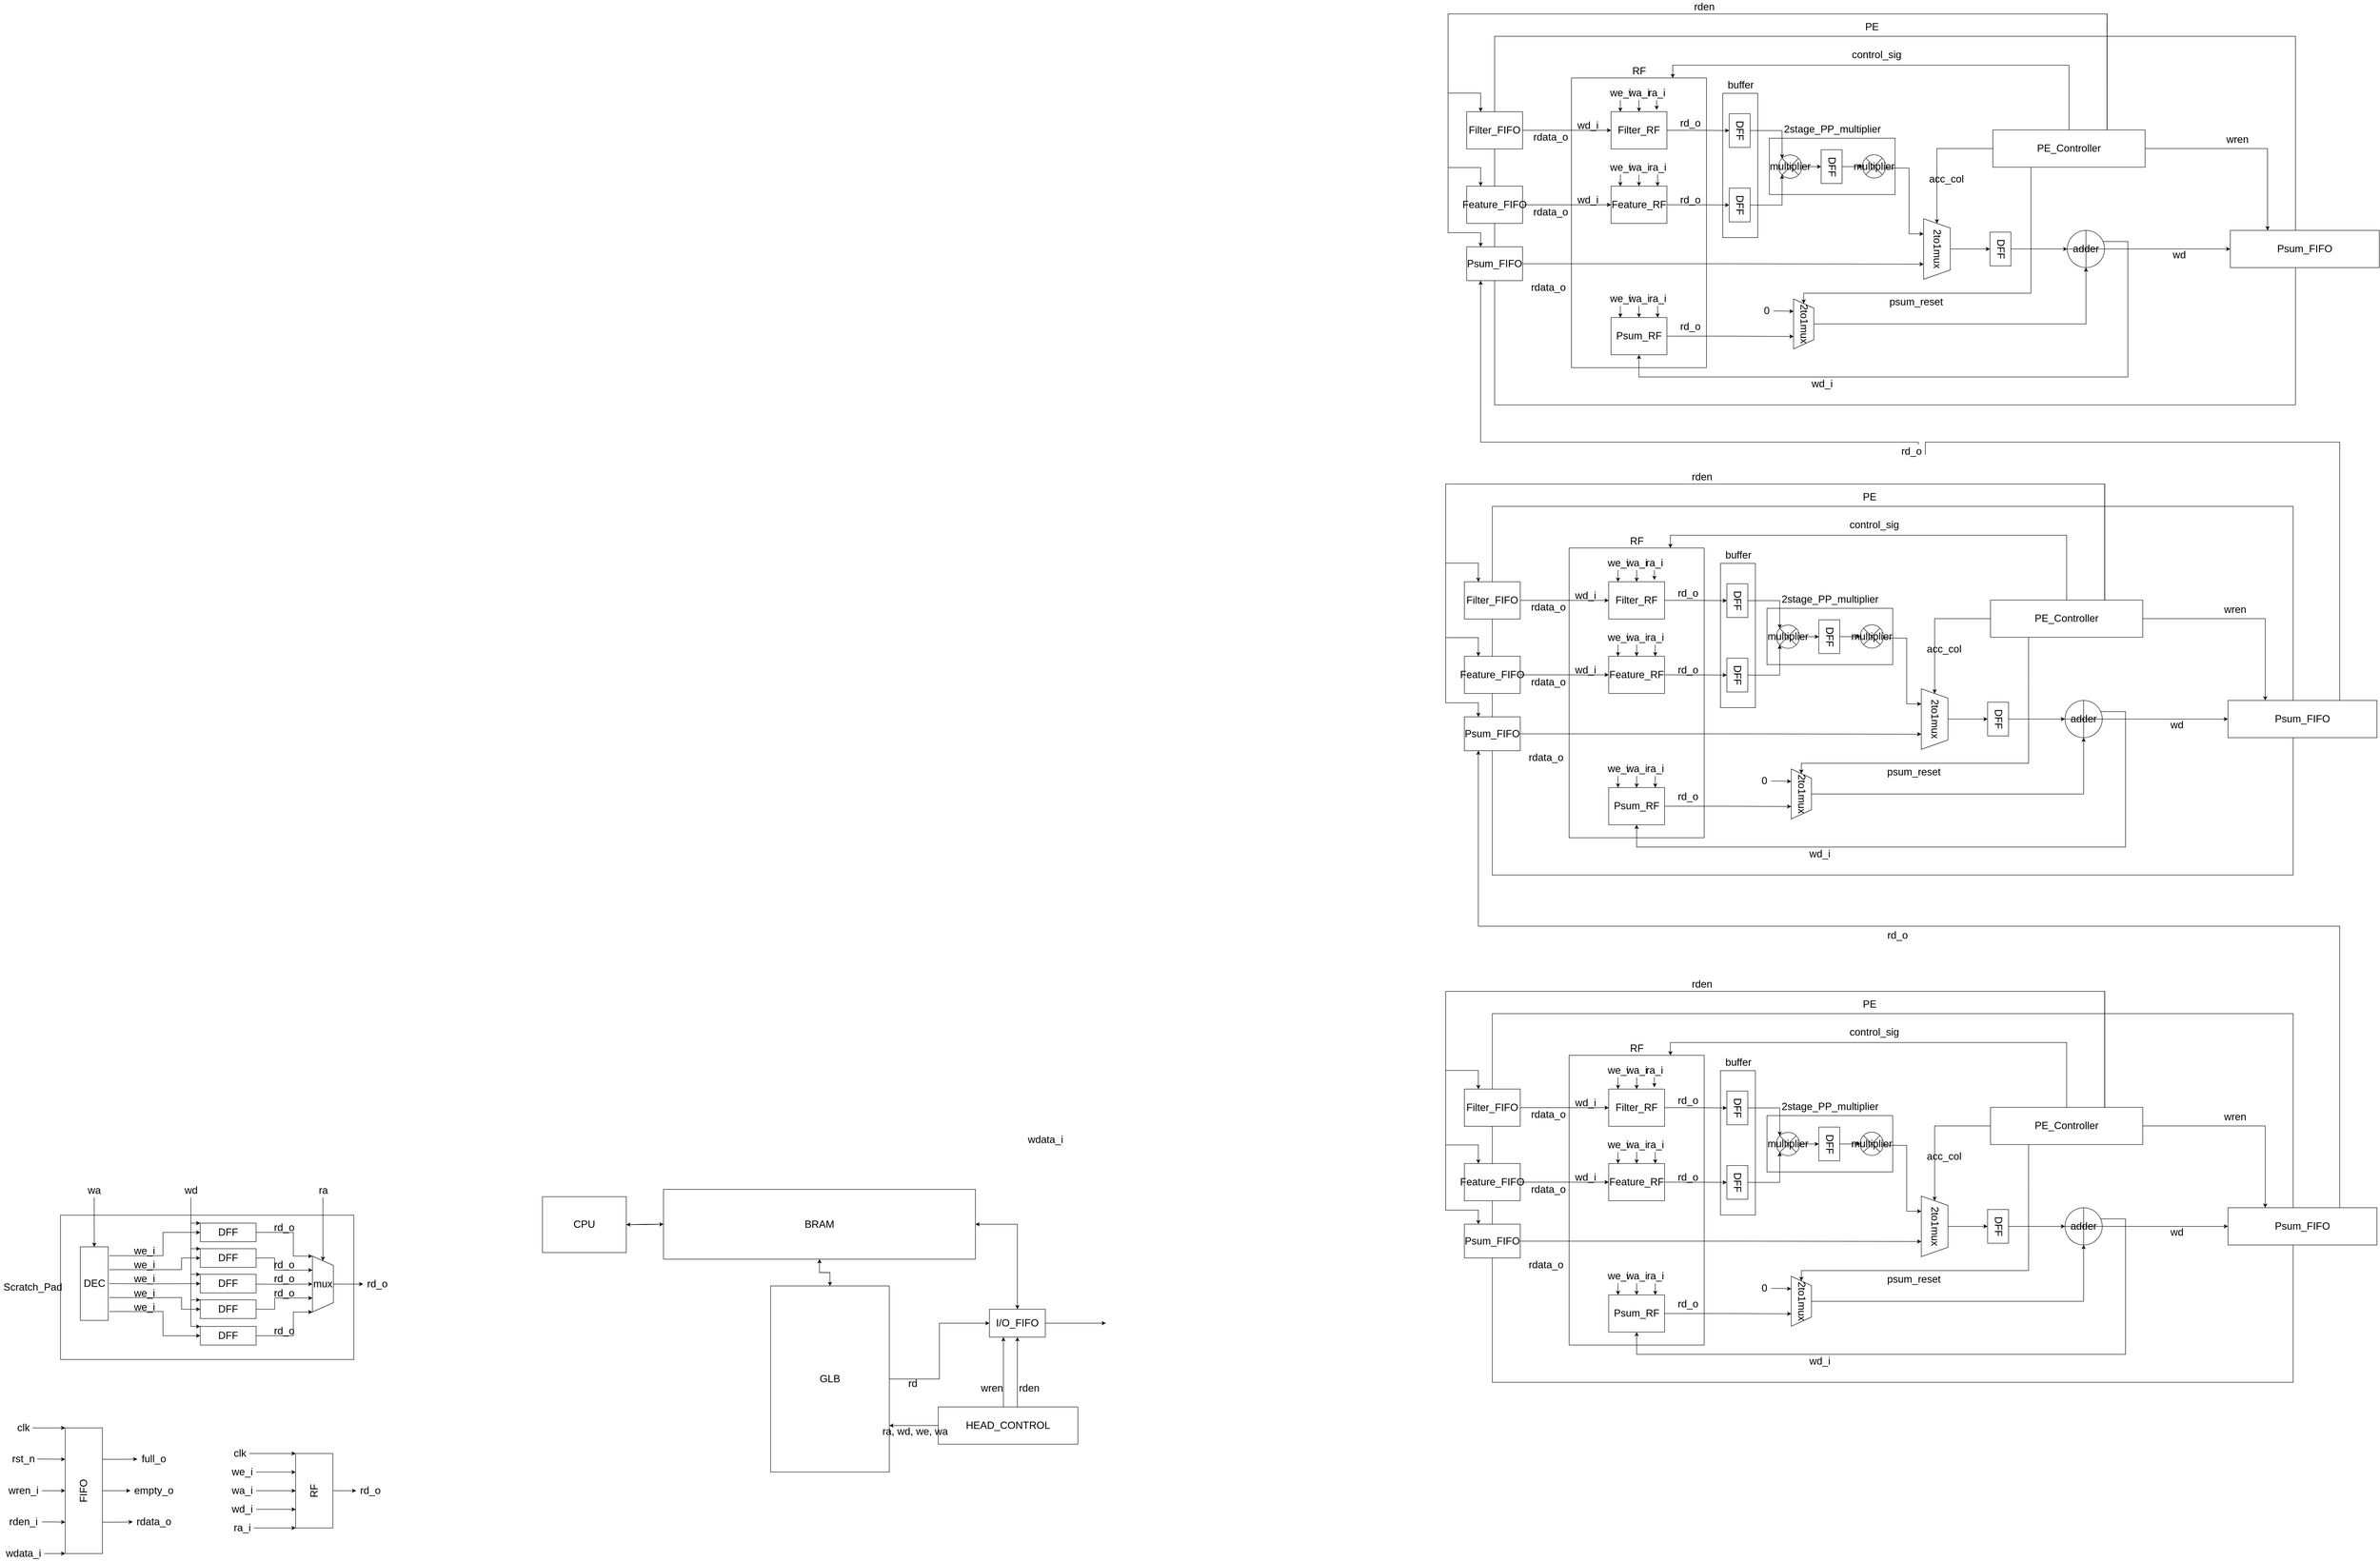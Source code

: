 <mxfile version="20.0.1" type="device"><diagram id="ClHz5DemHqHzd_9Uz0g5" name="Page-1"><mxGraphModel dx="6195" dy="4968" grid="1" gridSize="10" guides="1" tooltips="1" connect="1" arrows="1" fold="1" page="0" pageScale="1" pageWidth="1169" pageHeight="1654" math="0" shadow="0"><root><mxCell id="0"/><mxCell id="1" parent="0"/><mxCell id="yP8xy6b4qUGVuaRfVuGJ-25" value="" style="rounded=0;whiteSpace=wrap;html=1;fontSize=22;" parent="1" vertex="1"><mxGeometry x="-3155" y="-809" width="630" height="310" as="geometry"/></mxCell><mxCell id="94a2racDDTuGO-RFMz66-33" style="edgeStyle=orthogonalEdgeStyle;orthogonalLoop=1;jettySize=auto;html=1;fontSize=22;rounded=0;" parent="1" source="94a2racDDTuGO-RFMz66-19" target="94a2racDDTuGO-RFMz66-25" edge="1"><mxGeometry relative="1" as="geometry"/></mxCell><mxCell id="94a2racDDTuGO-RFMz66-19" value="RF" style="whiteSpace=wrap;html=1;rotation=-90;fontSize=22;rounded=0;" parent="1" vertex="1"><mxGeometry x="-2690" y="-257" width="160" height="80" as="geometry"/></mxCell><mxCell id="94a2racDDTuGO-RFMz66-27" style="edgeStyle=orthogonalEdgeStyle;orthogonalLoop=1;jettySize=auto;html=1;entryX=1;entryY=0;entryDx=0;entryDy=0;fontSize=22;rounded=0;" parent="1" source="94a2racDDTuGO-RFMz66-20" target="94a2racDDTuGO-RFMz66-19" edge="1"><mxGeometry relative="1" as="geometry"><Array as="points"><mxPoint x="-2670" y="-297"/><mxPoint x="-2670" y="-297"/></Array></mxGeometry></mxCell><mxCell id="94a2racDDTuGO-RFMz66-20" value="clk" style="text;html=1;align=center;verticalAlign=middle;resizable=0;points=[];autosize=1;strokeColor=none;fillColor=none;fontSize=22;rounded=0;" parent="1" vertex="1"><mxGeometry x="-2790" y="-312" width="40" height="30" as="geometry"/></mxCell><mxCell id="94a2racDDTuGO-RFMz66-28" style="edgeStyle=orthogonalEdgeStyle;orthogonalLoop=1;jettySize=auto;html=1;entryX=0.75;entryY=0;entryDx=0;entryDy=0;fontSize=22;rounded=0;" parent="1" source="94a2racDDTuGO-RFMz66-21" target="94a2racDDTuGO-RFMz66-19" edge="1"><mxGeometry relative="1" as="geometry"/></mxCell><mxCell id="94a2racDDTuGO-RFMz66-21" value="we_i" style="text;html=1;align=center;verticalAlign=middle;resizable=0;points=[];autosize=1;strokeColor=none;fillColor=none;fontSize=22;rounded=0;" parent="1" vertex="1"><mxGeometry x="-2795" y="-272" width="60" height="30" as="geometry"/></mxCell><mxCell id="94a2racDDTuGO-RFMz66-29" style="edgeStyle=orthogonalEdgeStyle;orthogonalLoop=1;jettySize=auto;html=1;entryX=0.5;entryY=0;entryDx=0;entryDy=0;fontSize=22;rounded=0;" parent="1" source="94a2racDDTuGO-RFMz66-22" target="94a2racDDTuGO-RFMz66-19" edge="1"><mxGeometry relative="1" as="geometry"/></mxCell><mxCell id="94a2racDDTuGO-RFMz66-22" value="wa_i" style="text;html=1;align=center;verticalAlign=middle;resizable=0;points=[];autosize=1;strokeColor=none;fillColor=none;fontSize=22;rounded=0;" parent="1" vertex="1"><mxGeometry x="-2795" y="-232" width="60" height="30" as="geometry"/></mxCell><mxCell id="94a2racDDTuGO-RFMz66-30" style="edgeStyle=orthogonalEdgeStyle;orthogonalLoop=1;jettySize=auto;html=1;entryX=0.25;entryY=0;entryDx=0;entryDy=0;fontSize=22;rounded=0;" parent="1" source="94a2racDDTuGO-RFMz66-23" target="94a2racDDTuGO-RFMz66-19" edge="1"><mxGeometry relative="1" as="geometry"/></mxCell><mxCell id="94a2racDDTuGO-RFMz66-23" value="wd_i" style="text;html=1;align=center;verticalAlign=middle;resizable=0;points=[];autosize=1;strokeColor=none;fillColor=none;fontSize=22;rounded=0;" parent="1" vertex="1"><mxGeometry x="-2795" y="-192" width="60" height="30" as="geometry"/></mxCell><mxCell id="94a2racDDTuGO-RFMz66-31" style="edgeStyle=orthogonalEdgeStyle;orthogonalLoop=1;jettySize=auto;html=1;entryX=0;entryY=0;entryDx=0;entryDy=0;fontSize=22;rounded=0;" parent="1" source="94a2racDDTuGO-RFMz66-24" target="94a2racDDTuGO-RFMz66-19" edge="1"><mxGeometry relative="1" as="geometry"><Array as="points"><mxPoint x="-2670" y="-137"/><mxPoint x="-2670" y="-137"/></Array></mxGeometry></mxCell><mxCell id="94a2racDDTuGO-RFMz66-24" value="ra_i" style="text;html=1;align=center;verticalAlign=middle;resizable=0;points=[];autosize=1;strokeColor=none;fillColor=none;fontSize=22;rounded=0;" parent="1" vertex="1"><mxGeometry x="-2790" y="-152" width="50" height="30" as="geometry"/></mxCell><mxCell id="94a2racDDTuGO-RFMz66-25" value="rd_o" style="text;html=1;align=center;verticalAlign=middle;resizable=0;points=[];autosize=1;strokeColor=none;fillColor=none;fontSize=22;rounded=0;" parent="1" vertex="1"><mxGeometry x="-2520" y="-232" width="60" height="30" as="geometry"/></mxCell><mxCell id="YlhcDTUAcdP8kSpqyQOk-14" style="edgeStyle=orthogonalEdgeStyle;orthogonalLoop=1;jettySize=auto;html=1;exitX=0.75;exitY=1;exitDx=0;exitDy=0;fontSize=22;rounded=0;" parent="1" source="YlhcDTUAcdP8kSpqyQOk-1" target="YlhcDTUAcdP8kSpqyQOk-8" edge="1"><mxGeometry relative="1" as="geometry"/></mxCell><mxCell id="YlhcDTUAcdP8kSpqyQOk-15" style="edgeStyle=orthogonalEdgeStyle;orthogonalLoop=1;jettySize=auto;html=1;exitX=0.5;exitY=1;exitDx=0;exitDy=0;fontSize=22;rounded=0;" parent="1" source="YlhcDTUAcdP8kSpqyQOk-1" target="YlhcDTUAcdP8kSpqyQOk-9" edge="1"><mxGeometry relative="1" as="geometry"/></mxCell><mxCell id="YlhcDTUAcdP8kSpqyQOk-16" style="edgeStyle=orthogonalEdgeStyle;orthogonalLoop=1;jettySize=auto;html=1;exitX=0.25;exitY=1;exitDx=0;exitDy=0;fontSize=22;rounded=0;" parent="1" source="YlhcDTUAcdP8kSpqyQOk-1" target="YlhcDTUAcdP8kSpqyQOk-13" edge="1"><mxGeometry relative="1" as="geometry"/></mxCell><mxCell id="YlhcDTUAcdP8kSpqyQOk-1" value="FIFO" style="whiteSpace=wrap;html=1;rotation=-90;fontSize=22;rounded=0;" parent="1" vertex="1"><mxGeometry x="-3240" y="-257" width="270" height="80" as="geometry"/></mxCell><mxCell id="YlhcDTUAcdP8kSpqyQOk-17" style="edgeStyle=orthogonalEdgeStyle;orthogonalLoop=1;jettySize=auto;html=1;entryX=1;entryY=0;entryDx=0;entryDy=0;fontSize=22;rounded=0;" parent="1" source="YlhcDTUAcdP8kSpqyQOk-4" target="YlhcDTUAcdP8kSpqyQOk-1" edge="1"><mxGeometry relative="1" as="geometry"><Array as="points"><mxPoint x="-3165" y="-352"/><mxPoint x="-3165" y="-352"/></Array></mxGeometry></mxCell><mxCell id="YlhcDTUAcdP8kSpqyQOk-4" value="clk" style="text;html=1;align=center;verticalAlign=middle;resizable=0;points=[];autosize=1;strokeColor=none;fillColor=none;fontSize=22;rounded=0;" parent="1" vertex="1"><mxGeometry x="-3255" y="-367" width="40" height="30" as="geometry"/></mxCell><mxCell id="YlhcDTUAcdP8kSpqyQOk-19" style="edgeStyle=orthogonalEdgeStyle;orthogonalLoop=1;jettySize=auto;html=1;entryX=0.75;entryY=0;entryDx=0;entryDy=0;fontSize=22;rounded=0;" parent="1" source="YlhcDTUAcdP8kSpqyQOk-5" target="YlhcDTUAcdP8kSpqyQOk-1" edge="1"><mxGeometry relative="1" as="geometry"/></mxCell><mxCell id="YlhcDTUAcdP8kSpqyQOk-5" value="rst_n" style="text;html=1;align=center;verticalAlign=middle;resizable=0;points=[];autosize=1;strokeColor=none;fillColor=none;fontSize=22;rounded=0;" parent="1" vertex="1"><mxGeometry x="-3265" y="-300" width="60" height="30" as="geometry"/></mxCell><mxCell id="YlhcDTUAcdP8kSpqyQOk-20" style="edgeStyle=orthogonalEdgeStyle;orthogonalLoop=1;jettySize=auto;html=1;fontSize=22;rounded=0;" parent="1" source="YlhcDTUAcdP8kSpqyQOk-6" target="YlhcDTUAcdP8kSpqyQOk-1" edge="1"><mxGeometry relative="1" as="geometry"/></mxCell><mxCell id="YlhcDTUAcdP8kSpqyQOk-6" value="wren_i" style="text;html=1;align=center;verticalAlign=middle;resizable=0;points=[];autosize=1;strokeColor=none;fillColor=none;fontSize=22;rounded=0;" parent="1" vertex="1"><mxGeometry x="-3275" y="-232" width="80" height="30" as="geometry"/></mxCell><mxCell id="YlhcDTUAcdP8kSpqyQOk-21" style="edgeStyle=orthogonalEdgeStyle;orthogonalLoop=1;jettySize=auto;html=1;entryX=0.25;entryY=0;entryDx=0;entryDy=0;fontSize=22;rounded=0;" parent="1" source="YlhcDTUAcdP8kSpqyQOk-7" target="YlhcDTUAcdP8kSpqyQOk-1" edge="1"><mxGeometry relative="1" as="geometry"/></mxCell><mxCell id="YlhcDTUAcdP8kSpqyQOk-7" value="rden_i" style="text;html=1;align=center;verticalAlign=middle;resizable=0;points=[];autosize=1;strokeColor=none;fillColor=none;fontSize=22;rounded=0;" parent="1" vertex="1"><mxGeometry x="-3275" y="-165" width="80" height="30" as="geometry"/></mxCell><mxCell id="YlhcDTUAcdP8kSpqyQOk-8" value="full_o" style="text;html=1;align=center;verticalAlign=middle;resizable=0;points=[];autosize=1;strokeColor=none;fillColor=none;fontSize=22;rounded=0;" parent="1" vertex="1"><mxGeometry x="-2990" y="-300" width="70" height="30" as="geometry"/></mxCell><mxCell id="YlhcDTUAcdP8kSpqyQOk-9" value="empty_o" style="text;html=1;align=center;verticalAlign=middle;resizable=0;points=[];autosize=1;strokeColor=none;fillColor=none;fontSize=22;rounded=0;" parent="1" vertex="1"><mxGeometry x="-3005" y="-232" width="100" height="30" as="geometry"/></mxCell><mxCell id="YlhcDTUAcdP8kSpqyQOk-22" style="edgeStyle=orthogonalEdgeStyle;orthogonalLoop=1;jettySize=auto;html=1;entryX=0;entryY=0;entryDx=0;entryDy=0;fontSize=22;rounded=0;" parent="1" source="YlhcDTUAcdP8kSpqyQOk-12" target="YlhcDTUAcdP8kSpqyQOk-1" edge="1"><mxGeometry relative="1" as="geometry"><Array as="points"><mxPoint x="-3165" y="-82"/><mxPoint x="-3165" y="-82"/></Array></mxGeometry></mxCell><mxCell id="YlhcDTUAcdP8kSpqyQOk-12" value="wdata_i" style="text;html=1;align=center;verticalAlign=middle;resizable=0;points=[];autosize=1;strokeColor=none;fillColor=none;fontSize=22;rounded=0;" parent="1" vertex="1"><mxGeometry x="-3280" y="-97" width="90" height="30" as="geometry"/></mxCell><mxCell id="YlhcDTUAcdP8kSpqyQOk-13" value="rdata_o" style="text;html=1;align=center;verticalAlign=middle;resizable=0;points=[];autosize=1;strokeColor=none;fillColor=none;rotation=0;fontSize=22;rounded=0;" parent="1" vertex="1"><mxGeometry x="-3000" y="-165" width="90" height="30" as="geometry"/></mxCell><mxCell id="YlhcDTUAcdP8kSpqyQOk-40" style="edgeStyle=orthogonalEdgeStyle;orthogonalLoop=1;jettySize=auto;html=1;entryX=1;entryY=0.5;entryDx=0;entryDy=0;fontSize=22;rounded=0;" parent="1" source="YlhcDTUAcdP8kSpqyQOk-27" target="YlhcDTUAcdP8kSpqyQOk-37" edge="1"><mxGeometry relative="1" as="geometry"><Array as="points"><mxPoint x="-1100" y="-789"/></Array></mxGeometry></mxCell><mxCell id="yP8xy6b4qUGVuaRfVuGJ-96" style="edgeStyle=orthogonalEdgeStyle;rounded=0;orthogonalLoop=1;jettySize=auto;html=1;fontSize=22;" parent="1" source="YlhcDTUAcdP8kSpqyQOk-27" edge="1"><mxGeometry relative="1" as="geometry"><mxPoint x="-910" y="-577" as="targetPoint"/></mxGeometry></mxCell><mxCell id="YlhcDTUAcdP8kSpqyQOk-27" value="I/O_FIFO" style="whiteSpace=wrap;html=1;fontSize=22;rounded=0;" parent="1" vertex="1"><mxGeometry x="-1160" y="-607" width="120" height="60" as="geometry"/></mxCell><mxCell id="YlhcDTUAcdP8kSpqyQOk-117" style="edgeStyle=orthogonalEdgeStyle;orthogonalLoop=1;jettySize=auto;html=1;entryX=0.5;entryY=1;entryDx=0;entryDy=0;fontSize=22;rounded=0;" parent="1" source="YlhcDTUAcdP8kSpqyQOk-31" target="YlhcDTUAcdP8kSpqyQOk-37" edge="1"><mxGeometry relative="1" as="geometry"/></mxCell><mxCell id="YlhcDTUAcdP8kSpqyQOk-120" style="edgeStyle=orthogonalEdgeStyle;orthogonalLoop=1;jettySize=auto;html=1;entryX=0;entryY=0.5;entryDx=0;entryDy=0;fontSize=22;rounded=0;" parent="1" source="YlhcDTUAcdP8kSpqyQOk-31" target="YlhcDTUAcdP8kSpqyQOk-27" edge="1"><mxGeometry relative="1" as="geometry"/></mxCell><mxCell id="YlhcDTUAcdP8kSpqyQOk-31" value="GLB" style="whiteSpace=wrap;html=1;fontSize=22;rounded=0;" parent="1" vertex="1"><mxGeometry x="-1630" y="-657" width="255" height="400" as="geometry"/></mxCell><mxCell id="YlhcDTUAcdP8kSpqyQOk-38" style="edgeStyle=orthogonalEdgeStyle;orthogonalLoop=1;jettySize=auto;html=1;entryX=0.5;entryY=0;entryDx=0;entryDy=0;fontSize=22;rounded=0;" parent="1" source="YlhcDTUAcdP8kSpqyQOk-37" target="YlhcDTUAcdP8kSpqyQOk-27" edge="1"><mxGeometry relative="1" as="geometry"/></mxCell><mxCell id="YlhcDTUAcdP8kSpqyQOk-43" style="edgeStyle=orthogonalEdgeStyle;orthogonalLoop=1;jettySize=auto;html=1;entryX=1;entryY=0.5;entryDx=0;entryDy=0;fontSize=22;rounded=0;" parent="1" source="YlhcDTUAcdP8kSpqyQOk-37" target="YlhcDTUAcdP8kSpqyQOk-41" edge="1"><mxGeometry relative="1" as="geometry"/></mxCell><mxCell id="YlhcDTUAcdP8kSpqyQOk-116" style="edgeStyle=orthogonalEdgeStyle;orthogonalLoop=1;jettySize=auto;html=1;exitX=0.5;exitY=1;exitDx=0;exitDy=0;entryX=0.5;entryY=0;entryDx=0;entryDy=0;fontSize=22;rounded=0;" parent="1" source="YlhcDTUAcdP8kSpqyQOk-37" target="YlhcDTUAcdP8kSpqyQOk-31" edge="1"><mxGeometry relative="1" as="geometry"/></mxCell><mxCell id="YlhcDTUAcdP8kSpqyQOk-37" value="BRAM" style="whiteSpace=wrap;html=1;fontSize=22;rounded=0;" parent="1" vertex="1"><mxGeometry x="-1860" y="-864.5" width="670" height="150" as="geometry"/></mxCell><mxCell id="YlhcDTUAcdP8kSpqyQOk-42" style="edgeStyle=orthogonalEdgeStyle;orthogonalLoop=1;jettySize=auto;html=1;entryX=0;entryY=0.5;entryDx=0;entryDy=0;fontSize=22;rounded=0;" parent="1" source="YlhcDTUAcdP8kSpqyQOk-41" target="YlhcDTUAcdP8kSpqyQOk-37" edge="1"><mxGeometry relative="1" as="geometry"/></mxCell><mxCell id="YlhcDTUAcdP8kSpqyQOk-41" value="CPU" style="whiteSpace=wrap;html=1;fontSize=22;rounded=0;" parent="1" vertex="1"><mxGeometry x="-2120" y="-848.75" width="180" height="120" as="geometry"/></mxCell><mxCell id="YlhcDTUAcdP8kSpqyQOk-44" value="wdata_i" style="text;html=1;align=center;verticalAlign=middle;resizable=0;points=[];autosize=1;strokeColor=none;fillColor=none;fontSize=22;rounded=0;" parent="1" vertex="1"><mxGeometry x="-1085" y="-986.25" width="90" height="30" as="geometry"/></mxCell><mxCell id="YlhcDTUAcdP8kSpqyQOk-53" style="edgeStyle=orthogonalEdgeStyle;orthogonalLoop=1;jettySize=auto;html=1;entryX=0.5;entryY=1;entryDx=0;entryDy=0;fontSize=22;rounded=0;" parent="1" target="YlhcDTUAcdP8kSpqyQOk-49" edge="1"><mxGeometry relative="1" as="geometry"><mxPoint x="-2735.0" y="-661" as="sourcePoint"/></mxGeometry></mxCell><mxCell id="YlhcDTUAcdP8kSpqyQOk-56" style="edgeStyle=orthogonalEdgeStyle;orthogonalLoop=1;jettySize=auto;html=1;exitX=0.5;exitY=0;exitDx=0;exitDy=0;fontSize=22;rounded=0;" parent="1" source="YlhcDTUAcdP8kSpqyQOk-49" target="YlhcDTUAcdP8kSpqyQOk-55" edge="1"><mxGeometry relative="1" as="geometry"/></mxCell><mxCell id="YlhcDTUAcdP8kSpqyQOk-49" value="mux" style="shape=trapezoid;perimeter=trapezoidPerimeter;whiteSpace=wrap;html=1;fixedSize=1;direction=south;fontSize=22;rounded=0;" parent="1" vertex="1"><mxGeometry x="-2614" y="-721" width="45" height="120" as="geometry"/></mxCell><mxCell id="YlhcDTUAcdP8kSpqyQOk-68" style="edgeStyle=orthogonalEdgeStyle;orthogonalLoop=1;jettySize=auto;html=1;exitX=1;exitY=1;exitDx=0;exitDy=0;entryX=0;entryY=0.5;entryDx=0;entryDy=0;fontSize=22;rounded=0;" parent="1" target="YlhcDTUAcdP8kSpqyQOk-61" edge="1"><mxGeometry relative="1" as="geometry"><Array as="points"><mxPoint x="-2935" y="-722"/><mxPoint x="-2935" y="-772"/></Array><mxPoint x="-3050" y="-722" as="sourcePoint"/></mxGeometry></mxCell><mxCell id="YlhcDTUAcdP8kSpqyQOk-69" style="edgeStyle=orthogonalEdgeStyle;orthogonalLoop=1;jettySize=auto;html=1;exitX=0.75;exitY=1;exitDx=0;exitDy=0;entryX=0;entryY=0.5;entryDx=0;entryDy=0;fontSize=22;rounded=0;" parent="1" target="YlhcDTUAcdP8kSpqyQOk-58" edge="1"><mxGeometry relative="1" as="geometry"><Array as="points"><mxPoint x="-2895" y="-692"/><mxPoint x="-2895" y="-717"/></Array><mxPoint x="-3050" y="-692" as="sourcePoint"/></mxGeometry></mxCell><mxCell id="YlhcDTUAcdP8kSpqyQOk-71" style="edgeStyle=orthogonalEdgeStyle;orthogonalLoop=1;jettySize=auto;html=1;exitX=0.5;exitY=1;exitDx=0;exitDy=0;entryX=0;entryY=0.5;entryDx=0;entryDy=0;fontSize=22;rounded=0;" parent="1" target="YlhcDTUAcdP8kSpqyQOk-57" edge="1"><mxGeometry relative="1" as="geometry"><mxPoint x="-3050" y="-662" as="sourcePoint"/></mxGeometry></mxCell><mxCell id="YlhcDTUAcdP8kSpqyQOk-72" style="edgeStyle=orthogonalEdgeStyle;orthogonalLoop=1;jettySize=auto;html=1;exitX=0.25;exitY=1;exitDx=0;exitDy=0;entryX=0;entryY=0.5;entryDx=0;entryDy=0;fontSize=22;rounded=0;" parent="1" target="YlhcDTUAcdP8kSpqyQOk-59" edge="1"><mxGeometry relative="1" as="geometry"><Array as="points"><mxPoint x="-2895" y="-632"/><mxPoint x="-2895" y="-607"/></Array><mxPoint x="-3050" y="-632" as="sourcePoint"/></mxGeometry></mxCell><mxCell id="YlhcDTUAcdP8kSpqyQOk-73" style="edgeStyle=orthogonalEdgeStyle;orthogonalLoop=1;jettySize=auto;html=1;exitX=0;exitY=1;exitDx=0;exitDy=0;entryX=0;entryY=0.5;entryDx=0;entryDy=0;fontSize=22;rounded=0;" parent="1" target="YlhcDTUAcdP8kSpqyQOk-60" edge="1"><mxGeometry relative="1" as="geometry"><Array as="points"><mxPoint x="-2935" y="-602"/><mxPoint x="-2935" y="-550"/></Array><mxPoint x="-3050" y="-602" as="sourcePoint"/></mxGeometry></mxCell><mxCell id="YlhcDTUAcdP8kSpqyQOk-54" value="we_i" style="text;html=1;align=center;verticalAlign=middle;resizable=0;points=[];autosize=1;strokeColor=none;fillColor=none;fontSize=22;rounded=0;" parent="1" vertex="1"><mxGeometry x="-3005" y="-747" width="60" height="30" as="geometry"/></mxCell><mxCell id="YlhcDTUAcdP8kSpqyQOk-55" value="rd_o" style="text;html=1;align=center;verticalAlign=middle;resizable=0;points=[];autosize=1;strokeColor=none;fillColor=none;fontSize=22;rounded=0;" parent="1" vertex="1"><mxGeometry x="-2505" y="-676" width="60" height="30" as="geometry"/></mxCell><mxCell id="YlhcDTUAcdP8kSpqyQOk-57" value="DFF" style="whiteSpace=wrap;html=1;fontSize=22;rounded=0;" parent="1" vertex="1"><mxGeometry x="-2855" y="-682" width="120" height="40" as="geometry"/></mxCell><mxCell id="YlhcDTUAcdP8kSpqyQOk-63" style="edgeStyle=orthogonalEdgeStyle;orthogonalLoop=1;jettySize=auto;html=1;entryX=0.25;entryY=1;entryDx=0;entryDy=0;fontSize=22;rounded=0;" parent="1" source="YlhcDTUAcdP8kSpqyQOk-58" target="YlhcDTUAcdP8kSpqyQOk-49" edge="1"><mxGeometry relative="1" as="geometry"><Array as="points"><mxPoint x="-2695" y="-717"/><mxPoint x="-2695" y="-691"/></Array></mxGeometry></mxCell><mxCell id="YlhcDTUAcdP8kSpqyQOk-58" value="DFF" style="whiteSpace=wrap;html=1;fontSize=22;rounded=0;" parent="1" vertex="1"><mxGeometry x="-2855" y="-737" width="120" height="40" as="geometry"/></mxCell><mxCell id="YlhcDTUAcdP8kSpqyQOk-64" style="edgeStyle=orthogonalEdgeStyle;orthogonalLoop=1;jettySize=auto;html=1;entryX=0.75;entryY=1;entryDx=0;entryDy=0;fontSize=22;rounded=0;" parent="1" source="YlhcDTUAcdP8kSpqyQOk-59" target="YlhcDTUAcdP8kSpqyQOk-49" edge="1"><mxGeometry relative="1" as="geometry"><Array as="points"><mxPoint x="-2695" y="-607"/><mxPoint x="-2695" y="-631"/></Array></mxGeometry></mxCell><mxCell id="YlhcDTUAcdP8kSpqyQOk-59" value="DFF" style="whiteSpace=wrap;html=1;fontSize=22;rounded=0;" parent="1" vertex="1"><mxGeometry x="-2855" y="-627" width="120" height="40" as="geometry"/></mxCell><mxCell id="YlhcDTUAcdP8kSpqyQOk-65" style="edgeStyle=orthogonalEdgeStyle;orthogonalLoop=1;jettySize=auto;html=1;entryX=1;entryY=1;entryDx=0;entryDy=0;fontSize=22;rounded=0;" parent="1" source="YlhcDTUAcdP8kSpqyQOk-60" target="YlhcDTUAcdP8kSpqyQOk-49" edge="1"><mxGeometry relative="1" as="geometry"><Array as="points"><mxPoint x="-2655" y="-550"/><mxPoint x="-2655" y="-601"/></Array></mxGeometry></mxCell><mxCell id="YlhcDTUAcdP8kSpqyQOk-60" value="DFF" style="whiteSpace=wrap;html=1;fontSize=22;rounded=0;" parent="1" vertex="1"><mxGeometry x="-2855" y="-570" width="120" height="40" as="geometry"/></mxCell><mxCell id="YlhcDTUAcdP8kSpqyQOk-62" style="edgeStyle=orthogonalEdgeStyle;orthogonalLoop=1;jettySize=auto;html=1;exitX=1;exitY=0.5;exitDx=0;exitDy=0;entryX=0;entryY=1;entryDx=0;entryDy=0;fontSize=22;rounded=0;" parent="1" source="YlhcDTUAcdP8kSpqyQOk-61" target="YlhcDTUAcdP8kSpqyQOk-49" edge="1"><mxGeometry relative="1" as="geometry"><Array as="points"><mxPoint x="-2655" y="-772"/><mxPoint x="-2655" y="-721"/></Array></mxGeometry></mxCell><mxCell id="YlhcDTUAcdP8kSpqyQOk-61" value="DFF" style="whiteSpace=wrap;html=1;fontSize=22;rounded=0;" parent="1" vertex="1"><mxGeometry x="-2855" y="-792" width="120" height="40" as="geometry"/></mxCell><mxCell id="YlhcDTUAcdP8kSpqyQOk-76" value="we_i" style="text;html=1;align=center;verticalAlign=middle;resizable=0;points=[];autosize=1;strokeColor=none;fillColor=none;fontSize=22;rounded=0;" parent="1" vertex="1"><mxGeometry x="-3005" y="-717" width="60" height="30" as="geometry"/></mxCell><mxCell id="YlhcDTUAcdP8kSpqyQOk-77" value="we_i" style="text;html=1;align=center;verticalAlign=middle;resizable=0;points=[];autosize=1;strokeColor=none;fillColor=none;fontSize=22;rounded=0;" parent="1" vertex="1"><mxGeometry x="-3005" y="-687" width="60" height="30" as="geometry"/></mxCell><mxCell id="YlhcDTUAcdP8kSpqyQOk-78" value="we_i" style="text;html=1;align=center;verticalAlign=middle;resizable=0;points=[];autosize=1;strokeColor=none;fillColor=none;fontSize=22;rounded=0;" parent="1" vertex="1"><mxGeometry x="-3005" y="-656" width="60" height="30" as="geometry"/></mxCell><mxCell id="YlhcDTUAcdP8kSpqyQOk-79" value="we_i" style="text;html=1;align=center;verticalAlign=middle;resizable=0;points=[];autosize=1;strokeColor=none;fillColor=none;fontSize=22;rounded=0;" parent="1" vertex="1"><mxGeometry x="-3005" y="-626" width="60" height="30" as="geometry"/></mxCell><mxCell id="YlhcDTUAcdP8kSpqyQOk-80" value="rd_o" style="text;html=1;align=center;verticalAlign=middle;resizable=0;points=[];autosize=1;strokeColor=none;fillColor=none;fontSize=22;rounded=0;" parent="1" vertex="1"><mxGeometry x="-2705" y="-797" width="60" height="30" as="geometry"/></mxCell><mxCell id="YlhcDTUAcdP8kSpqyQOk-81" value="rd_o" style="text;html=1;align=center;verticalAlign=middle;resizable=0;points=[];autosize=1;strokeColor=none;fillColor=none;fontSize=22;rounded=0;" parent="1" vertex="1"><mxGeometry x="-2705" y="-717" width="60" height="30" as="geometry"/></mxCell><mxCell id="YlhcDTUAcdP8kSpqyQOk-82" value="rd_o" style="text;html=1;align=center;verticalAlign=middle;resizable=0;points=[];autosize=1;strokeColor=none;fillColor=none;fontSize=22;rounded=0;" parent="1" vertex="1"><mxGeometry x="-2705" y="-687" width="60" height="30" as="geometry"/></mxCell><mxCell id="YlhcDTUAcdP8kSpqyQOk-83" value="rd_o" style="text;html=1;align=center;verticalAlign=middle;resizable=0;points=[];autosize=1;strokeColor=none;fillColor=none;fontSize=22;rounded=0;" parent="1" vertex="1"><mxGeometry x="-2705" y="-656" width="60" height="30" as="geometry"/></mxCell><mxCell id="YlhcDTUAcdP8kSpqyQOk-84" value="rd_o" style="text;html=1;align=center;verticalAlign=middle;resizable=0;points=[];autosize=1;strokeColor=none;fillColor=none;fontSize=22;rounded=0;" parent="1" vertex="1"><mxGeometry x="-2705" y="-575" width="60" height="30" as="geometry"/></mxCell><mxCell id="YlhcDTUAcdP8kSpqyQOk-86" style="edgeStyle=orthogonalEdgeStyle;orthogonalLoop=1;jettySize=auto;html=1;entryX=0;entryY=0.5;entryDx=0;entryDy=0;fontSize=22;rounded=0;" parent="1" source="YlhcDTUAcdP8kSpqyQOk-85" target="YlhcDTUAcdP8kSpqyQOk-49" edge="1"><mxGeometry relative="1" as="geometry"/></mxCell><mxCell id="YlhcDTUAcdP8kSpqyQOk-85" value="ra" style="text;html=1;align=center;verticalAlign=middle;resizable=0;points=[];autosize=1;strokeColor=none;fillColor=none;fontSize=22;rounded=0;" parent="1" vertex="1"><mxGeometry x="-2611.5" y="-877" width="40" height="30" as="geometry"/></mxCell><mxCell id="yP8xy6b4qUGVuaRfVuGJ-27" style="edgeStyle=orthogonalEdgeStyle;rounded=0;orthogonalLoop=1;jettySize=auto;html=1;fontSize=22;" parent="1" source="YlhcDTUAcdP8kSpqyQOk-87" target="yP8xy6b4qUGVuaRfVuGJ-26" edge="1"><mxGeometry relative="1" as="geometry"/></mxCell><mxCell id="YlhcDTUAcdP8kSpqyQOk-87" value="wa" style="text;html=1;align=center;verticalAlign=middle;resizable=0;points=[];autosize=1;strokeColor=none;fillColor=none;fontSize=22;rounded=0;" parent="1" vertex="1"><mxGeometry x="-3102.75" y="-877" width="40" height="30" as="geometry"/></mxCell><mxCell id="YlhcDTUAcdP8kSpqyQOk-90" style="edgeStyle=orthogonalEdgeStyle;orthogonalLoop=1;jettySize=auto;html=1;entryX=0;entryY=0;entryDx=0;entryDy=0;fontSize=22;rounded=0;" parent="1" source="YlhcDTUAcdP8kSpqyQOk-89" target="YlhcDTUAcdP8kSpqyQOk-61" edge="1"><mxGeometry relative="1" as="geometry"><Array as="points"><mxPoint x="-2875" y="-832"/><mxPoint x="-2875" y="-792"/></Array></mxGeometry></mxCell><mxCell id="YlhcDTUAcdP8kSpqyQOk-91" style="edgeStyle=orthogonalEdgeStyle;orthogonalLoop=1;jettySize=auto;html=1;entryX=0;entryY=0;entryDx=0;entryDy=0;fontSize=22;rounded=0;" parent="1" source="YlhcDTUAcdP8kSpqyQOk-89" target="YlhcDTUAcdP8kSpqyQOk-58" edge="1"><mxGeometry relative="1" as="geometry"><Array as="points"><mxPoint x="-2875" y="-832"/><mxPoint x="-2875" y="-737"/></Array></mxGeometry></mxCell><mxCell id="YlhcDTUAcdP8kSpqyQOk-92" style="edgeStyle=orthogonalEdgeStyle;orthogonalLoop=1;jettySize=auto;html=1;entryX=0;entryY=0;entryDx=0;entryDy=0;fontSize=22;rounded=0;" parent="1" source="YlhcDTUAcdP8kSpqyQOk-89" target="YlhcDTUAcdP8kSpqyQOk-57" edge="1"><mxGeometry relative="1" as="geometry"><Array as="points"><mxPoint x="-2875" y="-832"/><mxPoint x="-2875" y="-682"/></Array></mxGeometry></mxCell><mxCell id="YlhcDTUAcdP8kSpqyQOk-93" style="edgeStyle=orthogonalEdgeStyle;orthogonalLoop=1;jettySize=auto;html=1;entryX=0;entryY=0;entryDx=0;entryDy=0;fontSize=22;rounded=0;" parent="1" source="YlhcDTUAcdP8kSpqyQOk-89" target="YlhcDTUAcdP8kSpqyQOk-59" edge="1"><mxGeometry relative="1" as="geometry"><Array as="points"><mxPoint x="-2875" y="-832"/><mxPoint x="-2875" y="-627"/></Array></mxGeometry></mxCell><mxCell id="YlhcDTUAcdP8kSpqyQOk-94" style="edgeStyle=orthogonalEdgeStyle;orthogonalLoop=1;jettySize=auto;html=1;entryX=0;entryY=0;entryDx=0;entryDy=0;fontSize=22;rounded=0;" parent="1" source="YlhcDTUAcdP8kSpqyQOk-89" target="YlhcDTUAcdP8kSpqyQOk-60" edge="1"><mxGeometry relative="1" as="geometry"><Array as="points"><mxPoint x="-2875" y="-832"/><mxPoint x="-2875" y="-570"/></Array></mxGeometry></mxCell><mxCell id="YlhcDTUAcdP8kSpqyQOk-89" value="wd" style="text;html=1;align=center;verticalAlign=middle;resizable=0;points=[];autosize=1;strokeColor=none;fillColor=none;fontSize=22;rounded=0;" parent="1" vertex="1"><mxGeometry x="-2895" y="-877" width="40" height="30" as="geometry"/></mxCell><mxCell id="YlhcDTUAcdP8kSpqyQOk-104" style="edgeStyle=orthogonalEdgeStyle;orthogonalLoop=1;jettySize=auto;html=1;entryX=1;entryY=0.75;entryDx=0;entryDy=0;fontSize=22;rounded=0;" parent="1" source="YlhcDTUAcdP8kSpqyQOk-103" target="YlhcDTUAcdP8kSpqyQOk-31" edge="1"><mxGeometry relative="1" as="geometry"/></mxCell><mxCell id="YlhcDTUAcdP8kSpqyQOk-110" style="edgeStyle=orthogonalEdgeStyle;orthogonalLoop=1;jettySize=auto;html=1;entryX=0.5;entryY=1;entryDx=0;entryDy=0;fontSize=22;rounded=0;" parent="1" source="YlhcDTUAcdP8kSpqyQOk-103" target="YlhcDTUAcdP8kSpqyQOk-27" edge="1"><mxGeometry relative="1" as="geometry"><Array as="points"><mxPoint x="-1100" y="-417"/><mxPoint x="-1100" y="-417"/></Array></mxGeometry></mxCell><mxCell id="YlhcDTUAcdP8kSpqyQOk-112" style="edgeStyle=orthogonalEdgeStyle;orthogonalLoop=1;jettySize=auto;html=1;exitX=0.25;exitY=0;exitDx=0;exitDy=0;entryX=0.25;entryY=1;entryDx=0;entryDy=0;fontSize=22;rounded=0;" parent="1" source="YlhcDTUAcdP8kSpqyQOk-103" target="YlhcDTUAcdP8kSpqyQOk-27" edge="1"><mxGeometry relative="1" as="geometry"><Array as="points"><mxPoint x="-1130" y="-397"/></Array></mxGeometry></mxCell><mxCell id="YlhcDTUAcdP8kSpqyQOk-103" value="HEAD_CONTROL" style="whiteSpace=wrap;html=1;fontSize=22;rounded=0;" parent="1" vertex="1"><mxGeometry x="-1270" y="-397" width="300" height="80" as="geometry"/></mxCell><mxCell id="YlhcDTUAcdP8kSpqyQOk-111" value="rden" style="text;html=1;align=center;verticalAlign=middle;resizable=0;points=[];autosize=1;strokeColor=none;fillColor=none;fontSize=22;rounded=0;" parent="1" vertex="1"><mxGeometry x="-1105" y="-452" width="60" height="30" as="geometry"/></mxCell><mxCell id="YlhcDTUAcdP8kSpqyQOk-113" value="wren" style="text;html=1;align=center;verticalAlign=middle;resizable=0;points=[];autosize=1;strokeColor=none;fillColor=none;fontSize=22;rounded=0;" parent="1" vertex="1"><mxGeometry x="-1185" y="-452" width="60" height="30" as="geometry"/></mxCell><mxCell id="YlhcDTUAcdP8kSpqyQOk-118" value="ra, wd, we, wa" style="text;html=1;align=center;verticalAlign=middle;resizable=0;points=[];autosize=1;strokeColor=none;fillColor=none;fontSize=22;rounded=0;" parent="1" vertex="1"><mxGeometry x="-1400" y="-359" width="160" height="30" as="geometry"/></mxCell><mxCell id="YlhcDTUAcdP8kSpqyQOk-119" value="rd" style="text;html=1;align=center;verticalAlign=middle;resizable=0;points=[];autosize=1;strokeColor=none;fillColor=none;fontSize=22;rounded=0;" parent="1" vertex="1"><mxGeometry x="-1345" y="-462" width="40" height="30" as="geometry"/></mxCell><mxCell id="yP8xy6b4qUGVuaRfVuGJ-26" value="DEC" style="rounded=0;whiteSpace=wrap;html=1;fontSize=22;direction=south;" parent="1" vertex="1"><mxGeometry x="-3112.5" y="-741" width="60" height="158" as="geometry"/></mxCell><mxCell id="yP8xy6b4qUGVuaRfVuGJ-28" value="Scratch_Pad" style="text;html=1;align=center;verticalAlign=middle;resizable=0;points=[];autosize=1;strokeColor=none;fillColor=none;fontSize=22;" parent="1" vertex="1"><mxGeometry x="-3285" y="-669" width="140" height="30" as="geometry"/></mxCell><mxCell id="yP8xy6b4qUGVuaRfVuGJ-101" value="" style="rounded=0;whiteSpace=wrap;html=1;fontSize=22;" parent="1" vertex="1"><mxGeometry x="-80" y="-1242" width="1720" height="792" as="geometry"/></mxCell><mxCell id="yP8xy6b4qUGVuaRfVuGJ-102" value="" style="rounded=0;whiteSpace=wrap;html=1;fontSize=22;" parent="1" vertex="1"><mxGeometry x="85" y="-1152.5" width="290" height="622.5" as="geometry"/></mxCell><mxCell id="yP8xy6b4qUGVuaRfVuGJ-103" value="" style="rounded=0;whiteSpace=wrap;html=1;fontSize=22;" parent="1" vertex="1"><mxGeometry x="410" y="-1119.5" width="75" height="310" as="geometry"/></mxCell><mxCell id="yP8xy6b4qUGVuaRfVuGJ-104" value="" style="whiteSpace=wrap;html=1;fontSize=22;rounded=0;" parent="1" vertex="1"><mxGeometry x="510" y="-1023" width="270" height="121" as="geometry"/></mxCell><mxCell id="yP8xy6b4qUGVuaRfVuGJ-105" style="edgeStyle=orthogonalEdgeStyle;orthogonalLoop=1;jettySize=auto;html=1;entryX=0.5;entryY=1;entryDx=0;entryDy=0;fontSize=22;rounded=0;" parent="1" source="yP8xy6b4qUGVuaRfVuGJ-106" target="yP8xy6b4qUGVuaRfVuGJ-148" edge="1"><mxGeometry relative="1" as="geometry"/></mxCell><mxCell id="yP8xy6b4qUGVuaRfVuGJ-106" value="Filter_RF" style="whiteSpace=wrap;html=1;fontSize=22;rounded=0;" parent="1" vertex="1"><mxGeometry x="170" y="-1080" width="120" height="80" as="geometry"/></mxCell><mxCell id="yP8xy6b4qUGVuaRfVuGJ-107" style="edgeStyle=orthogonalEdgeStyle;orthogonalLoop=1;jettySize=auto;html=1;entryX=0.5;entryY=1;entryDx=0;entryDy=0;fontSize=22;rounded=0;" parent="1" source="yP8xy6b4qUGVuaRfVuGJ-108" target="yP8xy6b4qUGVuaRfVuGJ-158" edge="1"><mxGeometry relative="1" as="geometry"/></mxCell><mxCell id="yP8xy6b4qUGVuaRfVuGJ-108" value="multiplier" style="shape=sumEllipse;perimeter=ellipsePerimeter;whiteSpace=wrap;html=1;backgroundOutline=1;fontSize=22;rounded=0;" parent="1" vertex="1"><mxGeometry x="530" y="-987" width="50" height="50" as="geometry"/></mxCell><mxCell id="yP8xy6b4qUGVuaRfVuGJ-109" style="edgeStyle=orthogonalEdgeStyle;rounded=0;orthogonalLoop=1;jettySize=auto;html=1;entryX=0.5;entryY=1;entryDx=0;entryDy=0;fontSize=22;" parent="1" source="yP8xy6b4qUGVuaRfVuGJ-111" target="yP8xy6b4qUGVuaRfVuGJ-162" edge="1"><mxGeometry relative="1" as="geometry"><Array as="points"><mxPoint x="1280" y="-801"/><mxPoint x="1280" y="-510"/><mxPoint x="230" y="-510"/></Array></mxGeometry></mxCell><mxCell id="yP8xy6b4qUGVuaRfVuGJ-110" style="edgeStyle=orthogonalEdgeStyle;rounded=0;orthogonalLoop=1;jettySize=auto;html=1;entryX=0;entryY=0.5;entryDx=0;entryDy=0;fontSize=22;" parent="1" source="yP8xy6b4qUGVuaRfVuGJ-111" target="yP8xy6b4qUGVuaRfVuGJ-114" edge="1"><mxGeometry relative="1" as="geometry"/></mxCell><mxCell id="yP8xy6b4qUGVuaRfVuGJ-111" value="adder" style="shape=orEllipse;perimeter=ellipsePerimeter;whiteSpace=wrap;html=1;backgroundOutline=1;fontSize=22;rounded=0;" parent="1" vertex="1"><mxGeometry x="1150" y="-825.01" width="80" height="80" as="geometry"/></mxCell><mxCell id="yP8xy6b4qUGVuaRfVuGJ-112" style="edgeStyle=orthogonalEdgeStyle;orthogonalLoop=1;jettySize=auto;html=1;entryX=0.5;entryY=1;entryDx=0;entryDy=0;fontSize=22;rounded=0;" parent="1" source="yP8xy6b4qUGVuaRfVuGJ-113" target="yP8xy6b4qUGVuaRfVuGJ-150" edge="1"><mxGeometry relative="1" as="geometry"/></mxCell><mxCell id="yP8xy6b4qUGVuaRfVuGJ-113" value="Feature_RF" style="whiteSpace=wrap;html=1;fontSize=22;rounded=0;" parent="1" vertex="1"><mxGeometry x="170" y="-920" width="120" height="80" as="geometry"/></mxCell><mxCell id="Fxl4Fpw9WflJPupriDuj-177" style="edgeStyle=orthogonalEdgeStyle;rounded=0;orthogonalLoop=1;jettySize=auto;html=1;exitX=0.75;exitY=0;exitDx=0;exitDy=0;entryX=1;entryY=0.75;entryDx=0;entryDy=0;fontSize=22;" edge="1" parent="1" source="yP8xy6b4qUGVuaRfVuGJ-114" target="Fxl4Fpw9WflJPupriDuj-46"><mxGeometry relative="1" as="geometry"><Array as="points"><mxPoint x="1740" y="-1430"/><mxPoint x="-110" y="-1430"/></Array></mxGeometry></mxCell><mxCell id="yP8xy6b4qUGVuaRfVuGJ-114" value="Psum_FIFO" style="whiteSpace=wrap;html=1;fontSize=22;rounded=0;" parent="1" vertex="1"><mxGeometry x="1500" y="-825.01" width="320" height="80" as="geometry"/></mxCell><mxCell id="yP8xy6b4qUGVuaRfVuGJ-115" style="edgeStyle=orthogonalEdgeStyle;orthogonalLoop=1;jettySize=auto;html=1;fontSize=22;rounded=0;" parent="1" source="yP8xy6b4qUGVuaRfVuGJ-116" target="yP8xy6b4qUGVuaRfVuGJ-113" edge="1"><mxGeometry relative="1" as="geometry"/></mxCell><mxCell id="yP8xy6b4qUGVuaRfVuGJ-116" value="Feature_FIFO" style="whiteSpace=wrap;html=1;fontSize=22;rounded=0;" parent="1" vertex="1"><mxGeometry x="-140" y="-920" width="120" height="80" as="geometry"/></mxCell><mxCell id="yP8xy6b4qUGVuaRfVuGJ-117" style="edgeStyle=orthogonalEdgeStyle;orthogonalLoop=1;jettySize=auto;html=1;fontSize=22;rounded=0;" parent="1" source="yP8xy6b4qUGVuaRfVuGJ-118" target="yP8xy6b4qUGVuaRfVuGJ-106" edge="1"><mxGeometry relative="1" as="geometry"/></mxCell><mxCell id="yP8xy6b4qUGVuaRfVuGJ-118" value="Filter_FIFO" style="whiteSpace=wrap;html=1;fontSize=22;rounded=0;" parent="1" vertex="1"><mxGeometry x="-140" y="-1080" width="120" height="80" as="geometry"/></mxCell><mxCell id="yP8xy6b4qUGVuaRfVuGJ-119" value="wd_i" style="text;html=1;align=center;verticalAlign=middle;resizable=0;points=[];autosize=1;strokeColor=none;fillColor=none;fontSize=22;rounded=0;" parent="1" vertex="1"><mxGeometry x="90" y="-1065" width="60" height="30" as="geometry"/></mxCell><mxCell id="yP8xy6b4qUGVuaRfVuGJ-120" value="wd_i" style="text;html=1;align=center;verticalAlign=middle;resizable=0;points=[];autosize=1;strokeColor=none;fillColor=none;fontSize=22;rounded=0;" parent="1" vertex="1"><mxGeometry x="90" y="-905" width="60" height="30" as="geometry"/></mxCell><mxCell id="yP8xy6b4qUGVuaRfVuGJ-121" style="edgeStyle=orthogonalEdgeStyle;orthogonalLoop=1;jettySize=auto;html=1;entryX=0.5;entryY=0;entryDx=0;entryDy=0;fontSize=22;rounded=0;" parent="1" source="yP8xy6b4qUGVuaRfVuGJ-122" edge="1"><mxGeometry relative="1" as="geometry"><mxPoint x="190" y="-1080" as="targetPoint"/></mxGeometry></mxCell><mxCell id="yP8xy6b4qUGVuaRfVuGJ-122" value="we_i" style="text;html=1;align=center;verticalAlign=middle;resizable=0;points=[];autosize=1;strokeColor=none;fillColor=none;fontSize=22;rounded=0;" parent="1" vertex="1"><mxGeometry x="160" y="-1135" width="60" height="30" as="geometry"/></mxCell><mxCell id="yP8xy6b4qUGVuaRfVuGJ-123" style="edgeStyle=orthogonalEdgeStyle;orthogonalLoop=1;jettySize=auto;html=1;entryX=0.5;entryY=0;entryDx=0;entryDy=0;fontSize=22;rounded=0;" parent="1" source="yP8xy6b4qUGVuaRfVuGJ-124" edge="1"><mxGeometry relative="1" as="geometry"><mxPoint x="190" y="-920" as="targetPoint"/></mxGeometry></mxCell><mxCell id="yP8xy6b4qUGVuaRfVuGJ-124" value="we_i" style="text;html=1;align=center;verticalAlign=middle;resizable=0;points=[];autosize=1;strokeColor=none;fillColor=none;fontSize=22;rounded=0;" parent="1" vertex="1"><mxGeometry x="160" y="-975" width="60" height="30" as="geometry"/></mxCell><mxCell id="yP8xy6b4qUGVuaRfVuGJ-125" style="edgeStyle=orthogonalEdgeStyle;orthogonalLoop=1;jettySize=auto;html=1;entryX=0.5;entryY=0;entryDx=0;entryDy=0;fontSize=22;rounded=0;" parent="1" source="yP8xy6b4qUGVuaRfVuGJ-126" target="yP8xy6b4qUGVuaRfVuGJ-106" edge="1"><mxGeometry relative="1" as="geometry"/></mxCell><mxCell id="yP8xy6b4qUGVuaRfVuGJ-126" value="wa_i" style="text;html=1;align=center;verticalAlign=middle;resizable=0;points=[];autosize=1;strokeColor=none;fillColor=none;fontSize=22;rounded=0;" parent="1" vertex="1"><mxGeometry x="200" y="-1135" width="60" height="30" as="geometry"/></mxCell><mxCell id="yP8xy6b4qUGVuaRfVuGJ-127" style="edgeStyle=orthogonalEdgeStyle;orthogonalLoop=1;jettySize=auto;html=1;entryX=0.817;entryY=-0.05;entryDx=0;entryDy=0;entryPerimeter=0;fontSize=22;rounded=0;" parent="1" source="yP8xy6b4qUGVuaRfVuGJ-128" target="yP8xy6b4qUGVuaRfVuGJ-106" edge="1"><mxGeometry relative="1" as="geometry"/></mxCell><mxCell id="yP8xy6b4qUGVuaRfVuGJ-128" value="ra_i" style="text;html=1;align=center;verticalAlign=middle;resizable=0;points=[];autosize=1;strokeColor=none;fillColor=none;fontSize=22;rounded=0;" parent="1" vertex="1"><mxGeometry x="243" y="-1135" width="50" height="30" as="geometry"/></mxCell><mxCell id="yP8xy6b4qUGVuaRfVuGJ-129" style="edgeStyle=orthogonalEdgeStyle;orthogonalLoop=1;jettySize=auto;html=1;entryX=0.5;entryY=0;entryDx=0;entryDy=0;fontSize=22;rounded=0;" parent="1" source="yP8xy6b4qUGVuaRfVuGJ-130" target="yP8xy6b4qUGVuaRfVuGJ-113" edge="1"><mxGeometry relative="1" as="geometry"/></mxCell><mxCell id="yP8xy6b4qUGVuaRfVuGJ-130" value="wa_i" style="text;html=1;align=center;verticalAlign=middle;resizable=0;points=[];autosize=1;strokeColor=none;fillColor=none;fontSize=22;rounded=0;" parent="1" vertex="1"><mxGeometry x="200" y="-975" width="60" height="30" as="geometry"/></mxCell><mxCell id="yP8xy6b4qUGVuaRfVuGJ-131" style="edgeStyle=orthogonalEdgeStyle;orthogonalLoop=1;jettySize=auto;html=1;entryX=0.833;entryY=0;entryDx=0;entryDy=0;entryPerimeter=0;fontSize=22;rounded=0;" parent="1" source="yP8xy6b4qUGVuaRfVuGJ-132" target="yP8xy6b4qUGVuaRfVuGJ-113" edge="1"><mxGeometry relative="1" as="geometry"/></mxCell><mxCell id="yP8xy6b4qUGVuaRfVuGJ-132" value="ra_i" style="text;html=1;align=center;verticalAlign=middle;resizable=0;points=[];autosize=1;strokeColor=none;fillColor=none;fontSize=22;rounded=0;" parent="1" vertex="1"><mxGeometry x="245" y="-975" width="50" height="30" as="geometry"/></mxCell><mxCell id="yP8xy6b4qUGVuaRfVuGJ-133" value="rd_o" style="text;html=1;align=center;verticalAlign=middle;resizable=0;points=[];autosize=1;strokeColor=none;fillColor=none;fontSize=22;rounded=0;" parent="1" vertex="1"><mxGeometry x="310" y="-1070" width="60" height="30" as="geometry"/></mxCell><mxCell id="yP8xy6b4qUGVuaRfVuGJ-134" value="rd_o" style="text;html=1;align=center;verticalAlign=middle;resizable=0;points=[];autosize=1;strokeColor=none;fillColor=none;fontSize=22;rounded=0;" parent="1" vertex="1"><mxGeometry x="310" y="-905" width="60" height="30" as="geometry"/></mxCell><mxCell id="Fxl4Fpw9WflJPupriDuj-10" style="edgeStyle=orthogonalEdgeStyle;rounded=0;orthogonalLoop=1;jettySize=auto;html=1;entryX=0.75;entryY=1;entryDx=0;entryDy=0;fontSize=22;" edge="1" parent="1" source="yP8xy6b4qUGVuaRfVuGJ-136" target="yP8xy6b4qUGVuaRfVuGJ-138"><mxGeometry relative="1" as="geometry"/></mxCell><mxCell id="yP8xy6b4qUGVuaRfVuGJ-136" value="Psum_FIFO" style="whiteSpace=wrap;html=1;fontSize=22;rounded=0;direction=south;" parent="1" vertex="1"><mxGeometry x="-140" y="-789.75" width="120" height="72.75" as="geometry"/></mxCell><mxCell id="yP8xy6b4qUGVuaRfVuGJ-137" style="edgeStyle=orthogonalEdgeStyle;rounded=0;orthogonalLoop=1;jettySize=auto;html=1;entryX=0.5;entryY=1;entryDx=0;entryDy=0;fontSize=22;" parent="1" source="yP8xy6b4qUGVuaRfVuGJ-138" target="yP8xy6b4qUGVuaRfVuGJ-164" edge="1"><mxGeometry relative="1" as="geometry"/></mxCell><mxCell id="yP8xy6b4qUGVuaRfVuGJ-138" value="2to1mux" style="shape=trapezoid;perimeter=trapezoidPerimeter;whiteSpace=wrap;html=1;fixedSize=1;rotation=90;fontSize=22;rounded=0;" parent="1" vertex="1"><mxGeometry x="805" y="-813.63" width="130" height="57.25" as="geometry"/></mxCell><mxCell id="yP8xy6b4qUGVuaRfVuGJ-139" style="edgeStyle=orthogonalEdgeStyle;rounded=0;orthogonalLoop=1;jettySize=auto;html=1;entryX=0;entryY=0.5;entryDx=0;entryDy=0;fontSize=22;" parent="1" source="yP8xy6b4qUGVuaRfVuGJ-146" target="yP8xy6b4qUGVuaRfVuGJ-138" edge="1"><mxGeometry relative="1" as="geometry"/></mxCell><mxCell id="yP8xy6b4qUGVuaRfVuGJ-140" style="edgeStyle=orthogonalEdgeStyle;rounded=0;orthogonalLoop=1;jettySize=auto;html=1;exitX=0.25;exitY=1;exitDx=0;exitDy=0;entryX=0;entryY=0.5;entryDx=0;entryDy=0;fontSize=22;" parent="1" source="yP8xy6b4qUGVuaRfVuGJ-146" target="yP8xy6b4qUGVuaRfVuGJ-177" edge="1"><mxGeometry relative="1" as="geometry"><Array as="points"><mxPoint x="1072" y="-690"/><mxPoint x="584" y="-690"/></Array></mxGeometry></mxCell><mxCell id="yP8xy6b4qUGVuaRfVuGJ-141" style="edgeStyle=orthogonalEdgeStyle;rounded=0;orthogonalLoop=1;jettySize=auto;html=1;entryX=0.75;entryY=0;entryDx=0;entryDy=0;fontSize=22;" parent="1" source="yP8xy6b4qUGVuaRfVuGJ-146" target="yP8xy6b4qUGVuaRfVuGJ-102" edge="1"><mxGeometry relative="1" as="geometry"><Array as="points"><mxPoint x="1153" y="-1180"/><mxPoint x="303" y="-1180"/></Array></mxGeometry></mxCell><mxCell id="yP8xy6b4qUGVuaRfVuGJ-142" style="edgeStyle=orthogonalEdgeStyle;rounded=0;orthogonalLoop=1;jettySize=auto;html=1;entryX=0.25;entryY=0;entryDx=0;entryDy=0;fontSize=22;" parent="1" source="yP8xy6b4qUGVuaRfVuGJ-146" target="yP8xy6b4qUGVuaRfVuGJ-114" edge="1"><mxGeometry relative="1" as="geometry"/></mxCell><mxCell id="yP8xy6b4qUGVuaRfVuGJ-143" style="edgeStyle=orthogonalEdgeStyle;rounded=0;orthogonalLoop=1;jettySize=auto;html=1;entryX=0.25;entryY=0;entryDx=0;entryDy=0;fontSize=22;exitX=0.75;exitY=0;exitDx=0;exitDy=0;" parent="1" source="yP8xy6b4qUGVuaRfVuGJ-146" target="yP8xy6b4qUGVuaRfVuGJ-118" edge="1"><mxGeometry relative="1" as="geometry"><Array as="points"><mxPoint x="1235" y="-1290"/><mxPoint x="-180" y="-1290"/><mxPoint x="-180" y="-1120"/><mxPoint x="-110" y="-1120"/></Array></mxGeometry></mxCell><mxCell id="yP8xy6b4qUGVuaRfVuGJ-144" style="edgeStyle=orthogonalEdgeStyle;rounded=0;orthogonalLoop=1;jettySize=auto;html=1;exitX=0.75;exitY=0;exitDx=0;exitDy=0;entryX=0.25;entryY=0;entryDx=0;entryDy=0;fontSize=22;" parent="1" source="yP8xy6b4qUGVuaRfVuGJ-146" target="yP8xy6b4qUGVuaRfVuGJ-116" edge="1"><mxGeometry relative="1" as="geometry"><Array as="points"><mxPoint x="1235" y="-1290"/><mxPoint x="-180" y="-1290"/><mxPoint x="-180" y="-960"/><mxPoint x="-110" y="-960"/></Array></mxGeometry></mxCell><mxCell id="yP8xy6b4qUGVuaRfVuGJ-145" style="edgeStyle=orthogonalEdgeStyle;rounded=0;orthogonalLoop=1;jettySize=auto;html=1;exitX=0.75;exitY=0;exitDx=0;exitDy=0;fontSize=22;entryX=0;entryY=0.75;entryDx=0;entryDy=0;" parent="1" source="yP8xy6b4qUGVuaRfVuGJ-146" target="yP8xy6b4qUGVuaRfVuGJ-136" edge="1"><mxGeometry relative="1" as="geometry"><Array as="points"><mxPoint x="1235" y="-1290"/><mxPoint x="-180" y="-1290"/><mxPoint x="-180" y="-820"/><mxPoint x="-110" y="-820"/></Array><mxPoint x="-240" y="-890" as="targetPoint"/></mxGeometry></mxCell><mxCell id="yP8xy6b4qUGVuaRfVuGJ-146" value="PE_Controller" style="whiteSpace=wrap;html=1;fontSize=22;rounded=0;" parent="1" vertex="1"><mxGeometry x="990" y="-1040.75" width="327" height="80" as="geometry"/></mxCell><mxCell id="yP8xy6b4qUGVuaRfVuGJ-147" style="edgeStyle=orthogonalEdgeStyle;orthogonalLoop=1;jettySize=auto;html=1;entryX=0;entryY=0;entryDx=0;entryDy=0;fontSize=22;rounded=0;" parent="1" source="yP8xy6b4qUGVuaRfVuGJ-148" target="yP8xy6b4qUGVuaRfVuGJ-108" edge="1"><mxGeometry relative="1" as="geometry"/></mxCell><mxCell id="yP8xy6b4qUGVuaRfVuGJ-148" value="DFF" style="whiteSpace=wrap;html=1;rotation=90;fontSize=22;rounded=0;" parent="1" vertex="1"><mxGeometry x="410" y="-1062" width="72.5" height="45" as="geometry"/></mxCell><mxCell id="yP8xy6b4qUGVuaRfVuGJ-149" style="edgeStyle=orthogonalEdgeStyle;orthogonalLoop=1;jettySize=auto;html=1;entryX=0;entryY=1;entryDx=0;entryDy=0;fontSize=22;rounded=0;" parent="1" source="yP8xy6b4qUGVuaRfVuGJ-150" target="yP8xy6b4qUGVuaRfVuGJ-108" edge="1"><mxGeometry relative="1" as="geometry"/></mxCell><mxCell id="yP8xy6b4qUGVuaRfVuGJ-150" value="DFF" style="whiteSpace=wrap;html=1;rotation=90;fontSize=22;rounded=0;" parent="1" vertex="1"><mxGeometry x="410" y="-902" width="72.5" height="45" as="geometry"/></mxCell><mxCell id="yP8xy6b4qUGVuaRfVuGJ-151" value="rdata_o" style="text;html=1;align=center;verticalAlign=middle;resizable=0;points=[];autosize=1;strokeColor=none;fillColor=none;rotation=0;fontSize=22;rounded=0;" parent="1" vertex="1"><mxGeometry x="-5" y="-1040" width="90" height="30" as="geometry"/></mxCell><mxCell id="yP8xy6b4qUGVuaRfVuGJ-152" value="rdata_o" style="text;html=1;align=center;verticalAlign=middle;resizable=0;points=[];autosize=1;strokeColor=none;fillColor=none;rotation=0;fontSize=22;rounded=0;" parent="1" vertex="1"><mxGeometry x="-5" y="-879.5" width="90" height="30" as="geometry"/></mxCell><mxCell id="yP8xy6b4qUGVuaRfVuGJ-153" value="rdata_o" style="text;html=1;align=center;verticalAlign=middle;resizable=0;points=[];autosize=1;strokeColor=none;fillColor=none;rotation=0;fontSize=22;rounded=0;" parent="1" vertex="1"><mxGeometry x="-10" y="-717" width="90" height="30" as="geometry"/></mxCell><mxCell id="yP8xy6b4qUGVuaRfVuGJ-154" value="wren" style="text;html=1;align=center;verticalAlign=middle;resizable=0;points=[];autosize=1;strokeColor=none;fillColor=none;fontSize=22;rounded=0;" parent="1" vertex="1"><mxGeometry x="1485" y="-1035" width="60" height="30" as="geometry"/></mxCell><mxCell id="yP8xy6b4qUGVuaRfVuGJ-155" style="edgeStyle=orthogonalEdgeStyle;orthogonalLoop=1;jettySize=auto;html=1;entryX=0.25;entryY=1;entryDx=0;entryDy=0;fontSize=22;rounded=0;" parent="1" source="yP8xy6b4qUGVuaRfVuGJ-156" target="yP8xy6b4qUGVuaRfVuGJ-138" edge="1"><mxGeometry relative="1" as="geometry"><Array as="points"><mxPoint x="810" y="-959"/><mxPoint x="810" y="-818"/></Array></mxGeometry></mxCell><mxCell id="yP8xy6b4qUGVuaRfVuGJ-156" value="multiplier" style="shape=sumEllipse;perimeter=ellipsePerimeter;whiteSpace=wrap;html=1;backgroundOutline=1;fontSize=22;rounded=0;" parent="1" vertex="1"><mxGeometry x="710" y="-987.5" width="50" height="50" as="geometry"/></mxCell><mxCell id="yP8xy6b4qUGVuaRfVuGJ-157" style="edgeStyle=orthogonalEdgeStyle;orthogonalLoop=1;jettySize=auto;html=1;entryX=0;entryY=0.5;entryDx=0;entryDy=0;fontSize=22;rounded=0;" parent="1" source="yP8xy6b4qUGVuaRfVuGJ-158" target="yP8xy6b4qUGVuaRfVuGJ-156" edge="1"><mxGeometry relative="1" as="geometry"/></mxCell><mxCell id="yP8xy6b4qUGVuaRfVuGJ-158" value="DFF" style="whiteSpace=wrap;html=1;rotation=90;fontSize=22;rounded=0;" parent="1" vertex="1"><mxGeometry x="607.5" y="-984.5" width="72.5" height="45" as="geometry"/></mxCell><mxCell id="yP8xy6b4qUGVuaRfVuGJ-159" value="2stage_PP_multiplier" style="text;html=1;align=center;verticalAlign=middle;resizable=0;points=[];autosize=1;strokeColor=none;fillColor=none;fontSize=22;rounded=0;" parent="1" vertex="1"><mxGeometry x="535" y="-1057" width="220" height="30" as="geometry"/></mxCell><mxCell id="yP8xy6b4qUGVuaRfVuGJ-160" style="edgeStyle=orthogonalEdgeStyle;rounded=0;orthogonalLoop=1;jettySize=auto;html=1;entryX=0.5;entryY=1;entryDx=0;entryDy=0;fontSize=22;startArrow=none;" parent="1" source="yP8xy6b4qUGVuaRfVuGJ-177" target="yP8xy6b4qUGVuaRfVuGJ-111" edge="1"><mxGeometry relative="1" as="geometry"/></mxCell><mxCell id="yP8xy6b4qUGVuaRfVuGJ-161" style="edgeStyle=orthogonalEdgeStyle;rounded=0;orthogonalLoop=1;jettySize=auto;html=1;entryX=0.75;entryY=1;entryDx=0;entryDy=0;fontSize=22;" parent="1" source="yP8xy6b4qUGVuaRfVuGJ-162" target="yP8xy6b4qUGVuaRfVuGJ-177" edge="1"><mxGeometry relative="1" as="geometry"/></mxCell><mxCell id="yP8xy6b4qUGVuaRfVuGJ-162" value="Psum_RF" style="whiteSpace=wrap;html=1;fontSize=22;rounded=0;" parent="1" vertex="1"><mxGeometry x="170" y="-637.75" width="120" height="80" as="geometry"/></mxCell><mxCell id="yP8xy6b4qUGVuaRfVuGJ-163" style="edgeStyle=orthogonalEdgeStyle;rounded=0;orthogonalLoop=1;jettySize=auto;html=1;entryX=0;entryY=0.5;entryDx=0;entryDy=0;exitX=0.5;exitY=0;exitDx=0;exitDy=0;fontSize=22;" parent="1" source="yP8xy6b4qUGVuaRfVuGJ-164" target="yP8xy6b4qUGVuaRfVuGJ-111" edge="1"><mxGeometry relative="1" as="geometry"><mxPoint x="980" y="-801.51" as="sourcePoint"/></mxGeometry></mxCell><mxCell id="yP8xy6b4qUGVuaRfVuGJ-164" value="DFF" style="whiteSpace=wrap;html=1;rotation=90;fontSize=22;rounded=0;" parent="1" vertex="1"><mxGeometry x="970" y="-807.5" width="72.5" height="45" as="geometry"/></mxCell><mxCell id="yP8xy6b4qUGVuaRfVuGJ-165" style="edgeStyle=orthogonalEdgeStyle;orthogonalLoop=1;jettySize=auto;html=1;entryX=0.5;entryY=0;entryDx=0;entryDy=0;fontSize=22;rounded=0;" parent="1" source="yP8xy6b4qUGVuaRfVuGJ-166" edge="1"><mxGeometry relative="1" as="geometry"><mxPoint x="190" y="-637.75" as="targetPoint"/></mxGeometry></mxCell><mxCell id="yP8xy6b4qUGVuaRfVuGJ-166" value="we_i" style="text;html=1;align=center;verticalAlign=middle;resizable=0;points=[];autosize=1;strokeColor=none;fillColor=none;fontSize=22;rounded=0;" parent="1" vertex="1"><mxGeometry x="160" y="-692.75" width="60" height="30" as="geometry"/></mxCell><mxCell id="yP8xy6b4qUGVuaRfVuGJ-167" style="edgeStyle=orthogonalEdgeStyle;orthogonalLoop=1;jettySize=auto;html=1;entryX=0.5;entryY=0;entryDx=0;entryDy=0;fontSize=22;rounded=0;" parent="1" source="yP8xy6b4qUGVuaRfVuGJ-168" edge="1"><mxGeometry relative="1" as="geometry"><mxPoint x="230" y="-637.75" as="targetPoint"/></mxGeometry></mxCell><mxCell id="yP8xy6b4qUGVuaRfVuGJ-168" value="wa_i" style="text;html=1;align=center;verticalAlign=middle;resizable=0;points=[];autosize=1;strokeColor=none;fillColor=none;fontSize=22;rounded=0;" parent="1" vertex="1"><mxGeometry x="200" y="-692.75" width="60" height="30" as="geometry"/></mxCell><mxCell id="yP8xy6b4qUGVuaRfVuGJ-169" style="edgeStyle=orthogonalEdgeStyle;orthogonalLoop=1;jettySize=auto;html=1;entryX=0.833;entryY=0;entryDx=0;entryDy=0;entryPerimeter=0;fontSize=22;rounded=0;" parent="1" source="yP8xy6b4qUGVuaRfVuGJ-170" edge="1"><mxGeometry relative="1" as="geometry"><mxPoint x="269.96" y="-637.75" as="targetPoint"/></mxGeometry></mxCell><mxCell id="yP8xy6b4qUGVuaRfVuGJ-170" value="ra_i" style="text;html=1;align=center;verticalAlign=middle;resizable=0;points=[];autosize=1;strokeColor=none;fillColor=none;fontSize=22;rounded=0;" parent="1" vertex="1"><mxGeometry x="245" y="-692.75" width="50" height="30" as="geometry"/></mxCell><mxCell id="yP8xy6b4qUGVuaRfVuGJ-171" value="rd_o" style="text;html=1;align=center;verticalAlign=middle;resizable=0;points=[];autosize=1;strokeColor=none;fillColor=none;fontSize=22;rounded=0;" parent="1" vertex="1"><mxGeometry x="310" y="-632.75" width="60" height="30" as="geometry"/></mxCell><mxCell id="yP8xy6b4qUGVuaRfVuGJ-172" value="wd_i" style="text;html=1;align=center;verticalAlign=middle;resizable=0;points=[];autosize=1;strokeColor=none;fillColor=none;fontSize=22;" parent="1" vertex="1"><mxGeometry x="592.5" y="-510" width="60" height="30" as="geometry"/></mxCell><mxCell id="yP8xy6b4qUGVuaRfVuGJ-173" value="acc_col" style="text;html=1;align=center;verticalAlign=middle;resizable=0;points=[];autosize=1;strokeColor=none;fillColor=none;fontSize=22;" parent="1" vertex="1"><mxGeometry x="845" y="-950" width="90" height="30" as="geometry"/></mxCell><mxCell id="yP8xy6b4qUGVuaRfVuGJ-174" value="&lt;font style=&quot;font-size: 22px;&quot;&gt;RF&lt;/font&gt;" style="text;html=1;align=center;verticalAlign=middle;resizable=0;points=[];autosize=1;strokeColor=none;fillColor=none;fontSize=22;" parent="1" vertex="1"><mxGeometry x="210" y="-1182" width="40" height="30" as="geometry"/></mxCell><mxCell id="yP8xy6b4qUGVuaRfVuGJ-175" value="buffer" style="text;html=1;align=center;verticalAlign=middle;resizable=0;points=[];autosize=1;strokeColor=none;fillColor=none;fontSize=22;rounded=0;" parent="1" vertex="1"><mxGeometry x="412.5" y="-1152" width="70" height="30" as="geometry"/></mxCell><mxCell id="yP8xy6b4qUGVuaRfVuGJ-176" value="&lt;font style=&quot;font-size: 22px;&quot;&gt;control_sig&lt;/font&gt;" style="text;html=1;align=center;verticalAlign=middle;resizable=0;points=[];autosize=1;strokeColor=none;fillColor=none;fontSize=22;" parent="1" vertex="1"><mxGeometry x="680" y="-1217" width="120" height="30" as="geometry"/></mxCell><mxCell id="yP8xy6b4qUGVuaRfVuGJ-177" value="2to1mux" style="shape=trapezoid;perimeter=trapezoidPerimeter;whiteSpace=wrap;html=1;fixedSize=1;rotation=90;fontSize=22;rounded=0;" parent="1" vertex="1"><mxGeometry x="530" y="-645.75" width="107.5" height="43.5" as="geometry"/></mxCell><mxCell id="yP8xy6b4qUGVuaRfVuGJ-178" style="edgeStyle=orthogonalEdgeStyle;rounded=0;orthogonalLoop=1;jettySize=auto;html=1;entryX=0.25;entryY=1;entryDx=0;entryDy=0;fontSize=22;" parent="1" source="yP8xy6b4qUGVuaRfVuGJ-179" target="yP8xy6b4qUGVuaRfVuGJ-177" edge="1"><mxGeometry relative="1" as="geometry"/></mxCell><mxCell id="yP8xy6b4qUGVuaRfVuGJ-179" value="0" style="text;html=1;align=center;verticalAlign=middle;resizable=0;points=[];autosize=1;strokeColor=none;fillColor=none;fontSize=22;" parent="1" vertex="1"><mxGeometry x="489" y="-666.75" width="30" height="30" as="geometry"/></mxCell><mxCell id="yP8xy6b4qUGVuaRfVuGJ-180" value="psum_reset" style="text;html=1;align=center;verticalAlign=middle;resizable=0;points=[];autosize=1;strokeColor=none;fillColor=none;fontSize=22;" parent="1" vertex="1"><mxGeometry x="760" y="-686" width="130" height="30" as="geometry"/></mxCell><mxCell id="yP8xy6b4qUGVuaRfVuGJ-181" value="PE" style="text;html=1;align=center;verticalAlign=middle;resizable=0;points=[];autosize=1;strokeColor=none;fillColor=none;fontSize=22;" parent="1" vertex="1"><mxGeometry x="710" y="-1277" width="40" height="30" as="geometry"/></mxCell><mxCell id="yP8xy6b4qUGVuaRfVuGJ-182" value="rden" style="text;html=1;align=center;verticalAlign=middle;resizable=0;points=[];autosize=1;strokeColor=none;fillColor=none;fontSize=22;" parent="1" vertex="1"><mxGeometry x="340" y="-1320" width="60" height="30" as="geometry"/></mxCell><mxCell id="yP8xy6b4qUGVuaRfVuGJ-183" value="wd" style="text;html=1;align=center;verticalAlign=middle;resizable=0;points=[];autosize=1;strokeColor=none;fillColor=none;fontSize=22;" parent="1" vertex="1"><mxGeometry x="1370" y="-787" width="40" height="30" as="geometry"/></mxCell><mxCell id="Fxl4Fpw9WflJPupriDuj-11" value="" style="rounded=0;whiteSpace=wrap;html=1;fontSize=22;" vertex="1" parent="1"><mxGeometry x="-80" y="-2332" width="1720" height="792" as="geometry"/></mxCell><mxCell id="Fxl4Fpw9WflJPupriDuj-12" value="" style="rounded=0;whiteSpace=wrap;html=1;fontSize=22;" vertex="1" parent="1"><mxGeometry x="85" y="-2242.5" width="290" height="622.5" as="geometry"/></mxCell><mxCell id="Fxl4Fpw9WflJPupriDuj-13" value="" style="rounded=0;whiteSpace=wrap;html=1;fontSize=22;" vertex="1" parent="1"><mxGeometry x="410" y="-2209.5" width="75" height="310" as="geometry"/></mxCell><mxCell id="Fxl4Fpw9WflJPupriDuj-14" value="" style="whiteSpace=wrap;html=1;fontSize=22;rounded=0;" vertex="1" parent="1"><mxGeometry x="510" y="-2113" width="270" height="121" as="geometry"/></mxCell><mxCell id="Fxl4Fpw9WflJPupriDuj-15" style="edgeStyle=orthogonalEdgeStyle;orthogonalLoop=1;jettySize=auto;html=1;entryX=0.5;entryY=1;entryDx=0;entryDy=0;fontSize=22;rounded=0;" edge="1" parent="1" source="Fxl4Fpw9WflJPupriDuj-16" target="Fxl4Fpw9WflJPupriDuj-58"><mxGeometry relative="1" as="geometry"/></mxCell><mxCell id="Fxl4Fpw9WflJPupriDuj-16" value="Filter_RF" style="whiteSpace=wrap;html=1;fontSize=22;rounded=0;" vertex="1" parent="1"><mxGeometry x="170" y="-2170" width="120" height="80" as="geometry"/></mxCell><mxCell id="Fxl4Fpw9WflJPupriDuj-17" style="edgeStyle=orthogonalEdgeStyle;orthogonalLoop=1;jettySize=auto;html=1;entryX=0.5;entryY=1;entryDx=0;entryDy=0;fontSize=22;rounded=0;" edge="1" parent="1" source="Fxl4Fpw9WflJPupriDuj-18" target="Fxl4Fpw9WflJPupriDuj-68"><mxGeometry relative="1" as="geometry"/></mxCell><mxCell id="Fxl4Fpw9WflJPupriDuj-18" value="multiplier" style="shape=sumEllipse;perimeter=ellipsePerimeter;whiteSpace=wrap;html=1;backgroundOutline=1;fontSize=22;rounded=0;" vertex="1" parent="1"><mxGeometry x="530" y="-2077" width="50" height="50" as="geometry"/></mxCell><mxCell id="Fxl4Fpw9WflJPupriDuj-19" style="edgeStyle=orthogonalEdgeStyle;rounded=0;orthogonalLoop=1;jettySize=auto;html=1;entryX=0.5;entryY=1;entryDx=0;entryDy=0;fontSize=22;" edge="1" parent="1" source="Fxl4Fpw9WflJPupriDuj-21" target="Fxl4Fpw9WflJPupriDuj-72"><mxGeometry relative="1" as="geometry"><Array as="points"><mxPoint x="1280" y="-1891"/><mxPoint x="1280" y="-1600"/><mxPoint x="230" y="-1600"/></Array></mxGeometry></mxCell><mxCell id="Fxl4Fpw9WflJPupriDuj-20" style="edgeStyle=orthogonalEdgeStyle;rounded=0;orthogonalLoop=1;jettySize=auto;html=1;entryX=0;entryY=0.5;entryDx=0;entryDy=0;fontSize=22;" edge="1" parent="1" source="Fxl4Fpw9WflJPupriDuj-21" target="Fxl4Fpw9WflJPupriDuj-24"><mxGeometry relative="1" as="geometry"/></mxCell><mxCell id="Fxl4Fpw9WflJPupriDuj-21" value="adder" style="shape=orEllipse;perimeter=ellipsePerimeter;whiteSpace=wrap;html=1;backgroundOutline=1;fontSize=22;rounded=0;" vertex="1" parent="1"><mxGeometry x="1150" y="-1915.01" width="80" height="80" as="geometry"/></mxCell><mxCell id="Fxl4Fpw9WflJPupriDuj-22" style="edgeStyle=orthogonalEdgeStyle;orthogonalLoop=1;jettySize=auto;html=1;entryX=0.5;entryY=1;entryDx=0;entryDy=0;fontSize=22;rounded=0;" edge="1" parent="1" source="Fxl4Fpw9WflJPupriDuj-23" target="Fxl4Fpw9WflJPupriDuj-60"><mxGeometry relative="1" as="geometry"/></mxCell><mxCell id="Fxl4Fpw9WflJPupriDuj-23" value="Feature_RF" style="whiteSpace=wrap;html=1;fontSize=22;rounded=0;" vertex="1" parent="1"><mxGeometry x="170" y="-2010" width="120" height="80" as="geometry"/></mxCell><mxCell id="Fxl4Fpw9WflJPupriDuj-179" style="edgeStyle=orthogonalEdgeStyle;rounded=0;orthogonalLoop=1;jettySize=auto;html=1;exitX=0.75;exitY=0;exitDx=0;exitDy=0;entryX=1;entryY=0.75;entryDx=0;entryDy=0;startArrow=none;fontSize=22;" edge="1" parent="1" source="Fxl4Fpw9WflJPupriDuj-180" target="Fxl4Fpw9WflJPupriDuj-129"><mxGeometry relative="1" as="geometry"><Array as="points"><mxPoint x="-105" y="-2470"/></Array></mxGeometry></mxCell><mxCell id="Fxl4Fpw9WflJPupriDuj-24" value="Psum_FIFO" style="whiteSpace=wrap;html=1;fontSize=22;rounded=0;" vertex="1" parent="1"><mxGeometry x="1500" y="-1915.01" width="320" height="80" as="geometry"/></mxCell><mxCell id="Fxl4Fpw9WflJPupriDuj-25" style="edgeStyle=orthogonalEdgeStyle;orthogonalLoop=1;jettySize=auto;html=1;fontSize=22;rounded=0;" edge="1" parent="1" source="Fxl4Fpw9WflJPupriDuj-26" target="Fxl4Fpw9WflJPupriDuj-23"><mxGeometry relative="1" as="geometry"/></mxCell><mxCell id="Fxl4Fpw9WflJPupriDuj-26" value="Feature_FIFO" style="whiteSpace=wrap;html=1;fontSize=22;rounded=0;" vertex="1" parent="1"><mxGeometry x="-140" y="-2010" width="120" height="80" as="geometry"/></mxCell><mxCell id="Fxl4Fpw9WflJPupriDuj-27" style="edgeStyle=orthogonalEdgeStyle;orthogonalLoop=1;jettySize=auto;html=1;fontSize=22;rounded=0;" edge="1" parent="1" source="Fxl4Fpw9WflJPupriDuj-28" target="Fxl4Fpw9WflJPupriDuj-16"><mxGeometry relative="1" as="geometry"/></mxCell><mxCell id="Fxl4Fpw9WflJPupriDuj-28" value="Filter_FIFO" style="whiteSpace=wrap;html=1;fontSize=22;rounded=0;" vertex="1" parent="1"><mxGeometry x="-140" y="-2170" width="120" height="80" as="geometry"/></mxCell><mxCell id="Fxl4Fpw9WflJPupriDuj-29" value="wd_i" style="text;html=1;align=center;verticalAlign=middle;resizable=0;points=[];autosize=1;strokeColor=none;fillColor=none;fontSize=22;rounded=0;" vertex="1" parent="1"><mxGeometry x="90" y="-2155" width="60" height="30" as="geometry"/></mxCell><mxCell id="Fxl4Fpw9WflJPupriDuj-30" value="wd_i" style="text;html=1;align=center;verticalAlign=middle;resizable=0;points=[];autosize=1;strokeColor=none;fillColor=none;fontSize=22;rounded=0;" vertex="1" parent="1"><mxGeometry x="90" y="-1995" width="60" height="30" as="geometry"/></mxCell><mxCell id="Fxl4Fpw9WflJPupriDuj-31" style="edgeStyle=orthogonalEdgeStyle;orthogonalLoop=1;jettySize=auto;html=1;entryX=0.5;entryY=0;entryDx=0;entryDy=0;fontSize=22;rounded=0;" edge="1" parent="1" source="Fxl4Fpw9WflJPupriDuj-32"><mxGeometry relative="1" as="geometry"><mxPoint x="190" y="-2170" as="targetPoint"/></mxGeometry></mxCell><mxCell id="Fxl4Fpw9WflJPupriDuj-32" value="we_i" style="text;html=1;align=center;verticalAlign=middle;resizable=0;points=[];autosize=1;strokeColor=none;fillColor=none;fontSize=22;rounded=0;" vertex="1" parent="1"><mxGeometry x="160" y="-2225" width="60" height="30" as="geometry"/></mxCell><mxCell id="Fxl4Fpw9WflJPupriDuj-33" style="edgeStyle=orthogonalEdgeStyle;orthogonalLoop=1;jettySize=auto;html=1;entryX=0.5;entryY=0;entryDx=0;entryDy=0;fontSize=22;rounded=0;" edge="1" parent="1" source="Fxl4Fpw9WflJPupriDuj-34"><mxGeometry relative="1" as="geometry"><mxPoint x="190" y="-2010" as="targetPoint"/></mxGeometry></mxCell><mxCell id="Fxl4Fpw9WflJPupriDuj-34" value="we_i" style="text;html=1;align=center;verticalAlign=middle;resizable=0;points=[];autosize=1;strokeColor=none;fillColor=none;fontSize=22;rounded=0;" vertex="1" parent="1"><mxGeometry x="160" y="-2065" width="60" height="30" as="geometry"/></mxCell><mxCell id="Fxl4Fpw9WflJPupriDuj-35" style="edgeStyle=orthogonalEdgeStyle;orthogonalLoop=1;jettySize=auto;html=1;entryX=0.5;entryY=0;entryDx=0;entryDy=0;fontSize=22;rounded=0;" edge="1" parent="1" source="Fxl4Fpw9WflJPupriDuj-36" target="Fxl4Fpw9WflJPupriDuj-16"><mxGeometry relative="1" as="geometry"/></mxCell><mxCell id="Fxl4Fpw9WflJPupriDuj-36" value="wa_i" style="text;html=1;align=center;verticalAlign=middle;resizable=0;points=[];autosize=1;strokeColor=none;fillColor=none;fontSize=22;rounded=0;" vertex="1" parent="1"><mxGeometry x="200" y="-2225" width="60" height="30" as="geometry"/></mxCell><mxCell id="Fxl4Fpw9WflJPupriDuj-37" style="edgeStyle=orthogonalEdgeStyle;orthogonalLoop=1;jettySize=auto;html=1;entryX=0.817;entryY=-0.05;entryDx=0;entryDy=0;entryPerimeter=0;fontSize=22;rounded=0;" edge="1" parent="1" source="Fxl4Fpw9WflJPupriDuj-38" target="Fxl4Fpw9WflJPupriDuj-16"><mxGeometry relative="1" as="geometry"/></mxCell><mxCell id="Fxl4Fpw9WflJPupriDuj-38" value="ra_i" style="text;html=1;align=center;verticalAlign=middle;resizable=0;points=[];autosize=1;strokeColor=none;fillColor=none;fontSize=22;rounded=0;" vertex="1" parent="1"><mxGeometry x="243" y="-2225" width="50" height="30" as="geometry"/></mxCell><mxCell id="Fxl4Fpw9WflJPupriDuj-39" style="edgeStyle=orthogonalEdgeStyle;orthogonalLoop=1;jettySize=auto;html=1;entryX=0.5;entryY=0;entryDx=0;entryDy=0;fontSize=22;rounded=0;" edge="1" parent="1" source="Fxl4Fpw9WflJPupriDuj-40" target="Fxl4Fpw9WflJPupriDuj-23"><mxGeometry relative="1" as="geometry"/></mxCell><mxCell id="Fxl4Fpw9WflJPupriDuj-40" value="wa_i" style="text;html=1;align=center;verticalAlign=middle;resizable=0;points=[];autosize=1;strokeColor=none;fillColor=none;fontSize=22;rounded=0;" vertex="1" parent="1"><mxGeometry x="200" y="-2065" width="60" height="30" as="geometry"/></mxCell><mxCell id="Fxl4Fpw9WflJPupriDuj-41" style="edgeStyle=orthogonalEdgeStyle;orthogonalLoop=1;jettySize=auto;html=1;entryX=0.833;entryY=0;entryDx=0;entryDy=0;entryPerimeter=0;fontSize=22;rounded=0;" edge="1" parent="1" source="Fxl4Fpw9WflJPupriDuj-42" target="Fxl4Fpw9WflJPupriDuj-23"><mxGeometry relative="1" as="geometry"/></mxCell><mxCell id="Fxl4Fpw9WflJPupriDuj-42" value="ra_i" style="text;html=1;align=center;verticalAlign=middle;resizable=0;points=[];autosize=1;strokeColor=none;fillColor=none;fontSize=22;rounded=0;" vertex="1" parent="1"><mxGeometry x="245" y="-2065" width="50" height="30" as="geometry"/></mxCell><mxCell id="Fxl4Fpw9WflJPupriDuj-43" value="rd_o" style="text;html=1;align=center;verticalAlign=middle;resizable=0;points=[];autosize=1;strokeColor=none;fillColor=none;fontSize=22;rounded=0;" vertex="1" parent="1"><mxGeometry x="310" y="-2160" width="60" height="30" as="geometry"/></mxCell><mxCell id="Fxl4Fpw9WflJPupriDuj-44" value="rd_o" style="text;html=1;align=center;verticalAlign=middle;resizable=0;points=[];autosize=1;strokeColor=none;fillColor=none;fontSize=22;rounded=0;" vertex="1" parent="1"><mxGeometry x="310" y="-1995" width="60" height="30" as="geometry"/></mxCell><mxCell id="Fxl4Fpw9WflJPupriDuj-45" style="edgeStyle=orthogonalEdgeStyle;rounded=0;orthogonalLoop=1;jettySize=auto;html=1;entryX=0.75;entryY=1;entryDx=0;entryDy=0;fontSize=22;" edge="1" parent="1" source="Fxl4Fpw9WflJPupriDuj-46" target="Fxl4Fpw9WflJPupriDuj-48"><mxGeometry relative="1" as="geometry"/></mxCell><mxCell id="Fxl4Fpw9WflJPupriDuj-46" value="Psum_FIFO" style="whiteSpace=wrap;html=1;fontSize=22;rounded=0;direction=south;" vertex="1" parent="1"><mxGeometry x="-140" y="-1879.75" width="120" height="72.75" as="geometry"/></mxCell><mxCell id="Fxl4Fpw9WflJPupriDuj-47" style="edgeStyle=orthogonalEdgeStyle;rounded=0;orthogonalLoop=1;jettySize=auto;html=1;entryX=0.5;entryY=1;entryDx=0;entryDy=0;fontSize=22;" edge="1" parent="1" source="Fxl4Fpw9WflJPupriDuj-48" target="Fxl4Fpw9WflJPupriDuj-74"><mxGeometry relative="1" as="geometry"/></mxCell><mxCell id="Fxl4Fpw9WflJPupriDuj-48" value="2to1mux" style="shape=trapezoid;perimeter=trapezoidPerimeter;whiteSpace=wrap;html=1;fixedSize=1;rotation=90;fontSize=22;rounded=0;" vertex="1" parent="1"><mxGeometry x="805" y="-1903.63" width="130" height="57.25" as="geometry"/></mxCell><mxCell id="Fxl4Fpw9WflJPupriDuj-49" style="edgeStyle=orthogonalEdgeStyle;rounded=0;orthogonalLoop=1;jettySize=auto;html=1;entryX=0;entryY=0.5;entryDx=0;entryDy=0;fontSize=22;" edge="1" parent="1" source="Fxl4Fpw9WflJPupriDuj-56" target="Fxl4Fpw9WflJPupriDuj-48"><mxGeometry relative="1" as="geometry"/></mxCell><mxCell id="Fxl4Fpw9WflJPupriDuj-50" style="edgeStyle=orthogonalEdgeStyle;rounded=0;orthogonalLoop=1;jettySize=auto;html=1;exitX=0.25;exitY=1;exitDx=0;exitDy=0;entryX=0;entryY=0.5;entryDx=0;entryDy=0;fontSize=22;" edge="1" parent="1" source="Fxl4Fpw9WflJPupriDuj-56" target="Fxl4Fpw9WflJPupriDuj-87"><mxGeometry relative="1" as="geometry"><Array as="points"><mxPoint x="1072" y="-1780"/><mxPoint x="584" y="-1780"/></Array></mxGeometry></mxCell><mxCell id="Fxl4Fpw9WflJPupriDuj-51" style="edgeStyle=orthogonalEdgeStyle;rounded=0;orthogonalLoop=1;jettySize=auto;html=1;entryX=0.75;entryY=0;entryDx=0;entryDy=0;fontSize=22;" edge="1" parent="1" source="Fxl4Fpw9WflJPupriDuj-56" target="Fxl4Fpw9WflJPupriDuj-12"><mxGeometry relative="1" as="geometry"><Array as="points"><mxPoint x="1153" y="-2270"/><mxPoint x="303" y="-2270"/></Array></mxGeometry></mxCell><mxCell id="Fxl4Fpw9WflJPupriDuj-52" style="edgeStyle=orthogonalEdgeStyle;rounded=0;orthogonalLoop=1;jettySize=auto;html=1;entryX=0.25;entryY=0;entryDx=0;entryDy=0;fontSize=22;" edge="1" parent="1" source="Fxl4Fpw9WflJPupriDuj-56" target="Fxl4Fpw9WflJPupriDuj-24"><mxGeometry relative="1" as="geometry"/></mxCell><mxCell id="Fxl4Fpw9WflJPupriDuj-53" style="edgeStyle=orthogonalEdgeStyle;rounded=0;orthogonalLoop=1;jettySize=auto;html=1;entryX=0.25;entryY=0;entryDx=0;entryDy=0;fontSize=22;exitX=0.75;exitY=0;exitDx=0;exitDy=0;" edge="1" parent="1" source="Fxl4Fpw9WflJPupriDuj-56" target="Fxl4Fpw9WflJPupriDuj-28"><mxGeometry relative="1" as="geometry"><Array as="points"><mxPoint x="1235" y="-2380"/><mxPoint x="-180" y="-2380"/><mxPoint x="-180" y="-2210"/><mxPoint x="-110" y="-2210"/></Array></mxGeometry></mxCell><mxCell id="Fxl4Fpw9WflJPupriDuj-54" style="edgeStyle=orthogonalEdgeStyle;rounded=0;orthogonalLoop=1;jettySize=auto;html=1;exitX=0.75;exitY=0;exitDx=0;exitDy=0;entryX=0.25;entryY=0;entryDx=0;entryDy=0;fontSize=22;" edge="1" parent="1" source="Fxl4Fpw9WflJPupriDuj-56" target="Fxl4Fpw9WflJPupriDuj-26"><mxGeometry relative="1" as="geometry"><Array as="points"><mxPoint x="1235" y="-2380"/><mxPoint x="-180" y="-2380"/><mxPoint x="-180" y="-2050"/><mxPoint x="-110" y="-2050"/></Array></mxGeometry></mxCell><mxCell id="Fxl4Fpw9WflJPupriDuj-55" style="edgeStyle=orthogonalEdgeStyle;rounded=0;orthogonalLoop=1;jettySize=auto;html=1;exitX=0.75;exitY=0;exitDx=0;exitDy=0;fontSize=22;entryX=0;entryY=0.75;entryDx=0;entryDy=0;" edge="1" parent="1" source="Fxl4Fpw9WflJPupriDuj-56" target="Fxl4Fpw9WflJPupriDuj-46"><mxGeometry relative="1" as="geometry"><Array as="points"><mxPoint x="1235" y="-2380"/><mxPoint x="-180" y="-2380"/><mxPoint x="-180" y="-1910"/><mxPoint x="-110" y="-1910"/></Array><mxPoint x="-240" y="-1980" as="targetPoint"/></mxGeometry></mxCell><mxCell id="Fxl4Fpw9WflJPupriDuj-56" value="PE_Controller" style="whiteSpace=wrap;html=1;fontSize=22;rounded=0;" vertex="1" parent="1"><mxGeometry x="990" y="-2130.75" width="327" height="80" as="geometry"/></mxCell><mxCell id="Fxl4Fpw9WflJPupriDuj-57" style="edgeStyle=orthogonalEdgeStyle;orthogonalLoop=1;jettySize=auto;html=1;entryX=0;entryY=0;entryDx=0;entryDy=0;fontSize=22;rounded=0;" edge="1" parent="1" source="Fxl4Fpw9WflJPupriDuj-58" target="Fxl4Fpw9WflJPupriDuj-18"><mxGeometry relative="1" as="geometry"/></mxCell><mxCell id="Fxl4Fpw9WflJPupriDuj-58" value="DFF" style="whiteSpace=wrap;html=1;rotation=90;fontSize=22;rounded=0;" vertex="1" parent="1"><mxGeometry x="410" y="-2152" width="72.5" height="45" as="geometry"/></mxCell><mxCell id="Fxl4Fpw9WflJPupriDuj-59" style="edgeStyle=orthogonalEdgeStyle;orthogonalLoop=1;jettySize=auto;html=1;entryX=0;entryY=1;entryDx=0;entryDy=0;fontSize=22;rounded=0;" edge="1" parent="1" source="Fxl4Fpw9WflJPupriDuj-60" target="Fxl4Fpw9WflJPupriDuj-18"><mxGeometry relative="1" as="geometry"/></mxCell><mxCell id="Fxl4Fpw9WflJPupriDuj-60" value="DFF" style="whiteSpace=wrap;html=1;rotation=90;fontSize=22;rounded=0;" vertex="1" parent="1"><mxGeometry x="410" y="-1992" width="72.5" height="45" as="geometry"/></mxCell><mxCell id="Fxl4Fpw9WflJPupriDuj-61" value="rdata_o" style="text;html=1;align=center;verticalAlign=middle;resizable=0;points=[];autosize=1;strokeColor=none;fillColor=none;rotation=0;fontSize=22;rounded=0;" vertex="1" parent="1"><mxGeometry x="-5" y="-2130" width="90" height="30" as="geometry"/></mxCell><mxCell id="Fxl4Fpw9WflJPupriDuj-62" value="rdata_o" style="text;html=1;align=center;verticalAlign=middle;resizable=0;points=[];autosize=1;strokeColor=none;fillColor=none;rotation=0;fontSize=22;rounded=0;" vertex="1" parent="1"><mxGeometry x="-5" y="-1969.5" width="90" height="30" as="geometry"/></mxCell><mxCell id="Fxl4Fpw9WflJPupriDuj-63" value="rdata_o" style="text;html=1;align=center;verticalAlign=middle;resizable=0;points=[];autosize=1;strokeColor=none;fillColor=none;rotation=0;fontSize=22;rounded=0;" vertex="1" parent="1"><mxGeometry x="-10" y="-1807" width="90" height="30" as="geometry"/></mxCell><mxCell id="Fxl4Fpw9WflJPupriDuj-64" value="wren" style="text;html=1;align=center;verticalAlign=middle;resizable=0;points=[];autosize=1;strokeColor=none;fillColor=none;fontSize=22;rounded=0;" vertex="1" parent="1"><mxGeometry x="1485" y="-2125" width="60" height="30" as="geometry"/></mxCell><mxCell id="Fxl4Fpw9WflJPupriDuj-65" style="edgeStyle=orthogonalEdgeStyle;orthogonalLoop=1;jettySize=auto;html=1;entryX=0.25;entryY=1;entryDx=0;entryDy=0;fontSize=22;rounded=0;" edge="1" parent="1" source="Fxl4Fpw9WflJPupriDuj-66" target="Fxl4Fpw9WflJPupriDuj-48"><mxGeometry relative="1" as="geometry"><Array as="points"><mxPoint x="810" y="-2049"/><mxPoint x="810" y="-1908"/></Array></mxGeometry></mxCell><mxCell id="Fxl4Fpw9WflJPupriDuj-66" value="multiplier" style="shape=sumEllipse;perimeter=ellipsePerimeter;whiteSpace=wrap;html=1;backgroundOutline=1;fontSize=22;rounded=0;" vertex="1" parent="1"><mxGeometry x="710" y="-2077.5" width="50" height="50" as="geometry"/></mxCell><mxCell id="Fxl4Fpw9WflJPupriDuj-67" style="edgeStyle=orthogonalEdgeStyle;orthogonalLoop=1;jettySize=auto;html=1;entryX=0;entryY=0.5;entryDx=0;entryDy=0;fontSize=22;rounded=0;" edge="1" parent="1" source="Fxl4Fpw9WflJPupriDuj-68" target="Fxl4Fpw9WflJPupriDuj-66"><mxGeometry relative="1" as="geometry"/></mxCell><mxCell id="Fxl4Fpw9WflJPupriDuj-68" value="DFF" style="whiteSpace=wrap;html=1;rotation=90;fontSize=22;rounded=0;" vertex="1" parent="1"><mxGeometry x="607.5" y="-2074.5" width="72.5" height="45" as="geometry"/></mxCell><mxCell id="Fxl4Fpw9WflJPupriDuj-69" value="2stage_PP_multiplier" style="text;html=1;align=center;verticalAlign=middle;resizable=0;points=[];autosize=1;strokeColor=none;fillColor=none;fontSize=22;rounded=0;" vertex="1" parent="1"><mxGeometry x="535" y="-2147" width="220" height="30" as="geometry"/></mxCell><mxCell id="Fxl4Fpw9WflJPupriDuj-70" style="edgeStyle=orthogonalEdgeStyle;rounded=0;orthogonalLoop=1;jettySize=auto;html=1;entryX=0.5;entryY=1;entryDx=0;entryDy=0;fontSize=22;startArrow=none;" edge="1" parent="1" source="Fxl4Fpw9WflJPupriDuj-87" target="Fxl4Fpw9WflJPupriDuj-21"><mxGeometry relative="1" as="geometry"/></mxCell><mxCell id="Fxl4Fpw9WflJPupriDuj-71" style="edgeStyle=orthogonalEdgeStyle;rounded=0;orthogonalLoop=1;jettySize=auto;html=1;entryX=0.75;entryY=1;entryDx=0;entryDy=0;fontSize=22;" edge="1" parent="1" source="Fxl4Fpw9WflJPupriDuj-72" target="Fxl4Fpw9WflJPupriDuj-87"><mxGeometry relative="1" as="geometry"/></mxCell><mxCell id="Fxl4Fpw9WflJPupriDuj-72" value="Psum_RF" style="whiteSpace=wrap;html=1;fontSize=22;rounded=0;" vertex="1" parent="1"><mxGeometry x="170" y="-1727.75" width="120" height="80" as="geometry"/></mxCell><mxCell id="Fxl4Fpw9WflJPupriDuj-73" style="edgeStyle=orthogonalEdgeStyle;rounded=0;orthogonalLoop=1;jettySize=auto;html=1;entryX=0;entryY=0.5;entryDx=0;entryDy=0;exitX=0.5;exitY=0;exitDx=0;exitDy=0;fontSize=22;" edge="1" parent="1" source="Fxl4Fpw9WflJPupriDuj-74" target="Fxl4Fpw9WflJPupriDuj-21"><mxGeometry relative="1" as="geometry"><mxPoint x="980" y="-1891.51" as="sourcePoint"/></mxGeometry></mxCell><mxCell id="Fxl4Fpw9WflJPupriDuj-74" value="DFF" style="whiteSpace=wrap;html=1;rotation=90;fontSize=22;rounded=0;" vertex="1" parent="1"><mxGeometry x="970" y="-1897.5" width="72.5" height="45" as="geometry"/></mxCell><mxCell id="Fxl4Fpw9WflJPupriDuj-75" style="edgeStyle=orthogonalEdgeStyle;orthogonalLoop=1;jettySize=auto;html=1;entryX=0.5;entryY=0;entryDx=0;entryDy=0;fontSize=22;rounded=0;" edge="1" parent="1" source="Fxl4Fpw9WflJPupriDuj-76"><mxGeometry relative="1" as="geometry"><mxPoint x="190" y="-1727.75" as="targetPoint"/></mxGeometry></mxCell><mxCell id="Fxl4Fpw9WflJPupriDuj-76" value="we_i" style="text;html=1;align=center;verticalAlign=middle;resizable=0;points=[];autosize=1;strokeColor=none;fillColor=none;fontSize=22;rounded=0;" vertex="1" parent="1"><mxGeometry x="160" y="-1782.75" width="60" height="30" as="geometry"/></mxCell><mxCell id="Fxl4Fpw9WflJPupriDuj-77" style="edgeStyle=orthogonalEdgeStyle;orthogonalLoop=1;jettySize=auto;html=1;entryX=0.5;entryY=0;entryDx=0;entryDy=0;fontSize=22;rounded=0;" edge="1" parent="1" source="Fxl4Fpw9WflJPupriDuj-78"><mxGeometry relative="1" as="geometry"><mxPoint x="230" y="-1727.75" as="targetPoint"/></mxGeometry></mxCell><mxCell id="Fxl4Fpw9WflJPupriDuj-78" value="wa_i" style="text;html=1;align=center;verticalAlign=middle;resizable=0;points=[];autosize=1;strokeColor=none;fillColor=none;fontSize=22;rounded=0;" vertex="1" parent="1"><mxGeometry x="200" y="-1782.75" width="60" height="30" as="geometry"/></mxCell><mxCell id="Fxl4Fpw9WflJPupriDuj-79" style="edgeStyle=orthogonalEdgeStyle;orthogonalLoop=1;jettySize=auto;html=1;entryX=0.833;entryY=0;entryDx=0;entryDy=0;entryPerimeter=0;fontSize=22;rounded=0;" edge="1" parent="1" source="Fxl4Fpw9WflJPupriDuj-80"><mxGeometry relative="1" as="geometry"><mxPoint x="269.96" y="-1727.75" as="targetPoint"/></mxGeometry></mxCell><mxCell id="Fxl4Fpw9WflJPupriDuj-80" value="ra_i" style="text;html=1;align=center;verticalAlign=middle;resizable=0;points=[];autosize=1;strokeColor=none;fillColor=none;fontSize=22;rounded=0;" vertex="1" parent="1"><mxGeometry x="245" y="-1782.75" width="50" height="30" as="geometry"/></mxCell><mxCell id="Fxl4Fpw9WflJPupriDuj-81" value="rd_o" style="text;html=1;align=center;verticalAlign=middle;resizable=0;points=[];autosize=1;strokeColor=none;fillColor=none;fontSize=22;rounded=0;" vertex="1" parent="1"><mxGeometry x="310" y="-1722.75" width="60" height="30" as="geometry"/></mxCell><mxCell id="Fxl4Fpw9WflJPupriDuj-82" value="wd_i" style="text;html=1;align=center;verticalAlign=middle;resizable=0;points=[];autosize=1;strokeColor=none;fillColor=none;fontSize=22;" vertex="1" parent="1"><mxGeometry x="592.5" y="-1600" width="60" height="30" as="geometry"/></mxCell><mxCell id="Fxl4Fpw9WflJPupriDuj-83" value="acc_col" style="text;html=1;align=center;verticalAlign=middle;resizable=0;points=[];autosize=1;strokeColor=none;fillColor=none;fontSize=22;" vertex="1" parent="1"><mxGeometry x="845" y="-2040" width="90" height="30" as="geometry"/></mxCell><mxCell id="Fxl4Fpw9WflJPupriDuj-84" value="&lt;font style=&quot;font-size: 22px;&quot;&gt;RF&lt;/font&gt;" style="text;html=1;align=center;verticalAlign=middle;resizable=0;points=[];autosize=1;strokeColor=none;fillColor=none;fontSize=22;" vertex="1" parent="1"><mxGeometry x="210" y="-2272" width="40" height="30" as="geometry"/></mxCell><mxCell id="Fxl4Fpw9WflJPupriDuj-85" value="buffer" style="text;html=1;align=center;verticalAlign=middle;resizable=0;points=[];autosize=1;strokeColor=none;fillColor=none;fontSize=22;rounded=0;" vertex="1" parent="1"><mxGeometry x="412.5" y="-2242" width="70" height="30" as="geometry"/></mxCell><mxCell id="Fxl4Fpw9WflJPupriDuj-86" value="&lt;font style=&quot;font-size: 22px;&quot;&gt;control_sig&lt;/font&gt;" style="text;html=1;align=center;verticalAlign=middle;resizable=0;points=[];autosize=1;strokeColor=none;fillColor=none;fontSize=22;" vertex="1" parent="1"><mxGeometry x="680" y="-2307" width="120" height="30" as="geometry"/></mxCell><mxCell id="Fxl4Fpw9WflJPupriDuj-87" value="2to1mux" style="shape=trapezoid;perimeter=trapezoidPerimeter;whiteSpace=wrap;html=1;fixedSize=1;rotation=90;fontSize=22;rounded=0;" vertex="1" parent="1"><mxGeometry x="530" y="-1735.75" width="107.5" height="43.5" as="geometry"/></mxCell><mxCell id="Fxl4Fpw9WflJPupriDuj-88" style="edgeStyle=orthogonalEdgeStyle;rounded=0;orthogonalLoop=1;jettySize=auto;html=1;entryX=0.25;entryY=1;entryDx=0;entryDy=0;fontSize=22;" edge="1" parent="1" source="Fxl4Fpw9WflJPupriDuj-89" target="Fxl4Fpw9WflJPupriDuj-87"><mxGeometry relative="1" as="geometry"/></mxCell><mxCell id="Fxl4Fpw9WflJPupriDuj-89" value="0" style="text;html=1;align=center;verticalAlign=middle;resizable=0;points=[];autosize=1;strokeColor=none;fillColor=none;fontSize=22;" vertex="1" parent="1"><mxGeometry x="489" y="-1756.75" width="30" height="30" as="geometry"/></mxCell><mxCell id="Fxl4Fpw9WflJPupriDuj-90" value="psum_reset" style="text;html=1;align=center;verticalAlign=middle;resizable=0;points=[];autosize=1;strokeColor=none;fillColor=none;fontSize=22;" vertex="1" parent="1"><mxGeometry x="760" y="-1776" width="130" height="30" as="geometry"/></mxCell><mxCell id="Fxl4Fpw9WflJPupriDuj-91" value="PE" style="text;html=1;align=center;verticalAlign=middle;resizable=0;points=[];autosize=1;strokeColor=none;fillColor=none;fontSize=22;" vertex="1" parent="1"><mxGeometry x="710" y="-2367" width="40" height="30" as="geometry"/></mxCell><mxCell id="Fxl4Fpw9WflJPupriDuj-92" value="rden" style="text;html=1;align=center;verticalAlign=middle;resizable=0;points=[];autosize=1;strokeColor=none;fillColor=none;fontSize=22;" vertex="1" parent="1"><mxGeometry x="340" y="-2410" width="60" height="30" as="geometry"/></mxCell><mxCell id="Fxl4Fpw9WflJPupriDuj-93" value="wd" style="text;html=1;align=center;verticalAlign=middle;resizable=0;points=[];autosize=1;strokeColor=none;fillColor=none;fontSize=22;" vertex="1" parent="1"><mxGeometry x="1370" y="-1877" width="40" height="30" as="geometry"/></mxCell><mxCell id="Fxl4Fpw9WflJPupriDuj-94" value="" style="rounded=0;whiteSpace=wrap;html=1;fontSize=22;" vertex="1" parent="1"><mxGeometry x="-75" y="-3342" width="1720" height="792" as="geometry"/></mxCell><mxCell id="Fxl4Fpw9WflJPupriDuj-95" value="" style="rounded=0;whiteSpace=wrap;html=1;fontSize=22;" vertex="1" parent="1"><mxGeometry x="90" y="-3252.5" width="290" height="622.5" as="geometry"/></mxCell><mxCell id="Fxl4Fpw9WflJPupriDuj-96" value="" style="rounded=0;whiteSpace=wrap;html=1;fontSize=22;" vertex="1" parent="1"><mxGeometry x="415" y="-3219.5" width="75" height="310" as="geometry"/></mxCell><mxCell id="Fxl4Fpw9WflJPupriDuj-97" value="" style="whiteSpace=wrap;html=1;fontSize=22;rounded=0;" vertex="1" parent="1"><mxGeometry x="515" y="-3123" width="270" height="121" as="geometry"/></mxCell><mxCell id="Fxl4Fpw9WflJPupriDuj-98" style="edgeStyle=orthogonalEdgeStyle;orthogonalLoop=1;jettySize=auto;html=1;entryX=0.5;entryY=1;entryDx=0;entryDy=0;fontSize=22;rounded=0;" edge="1" parent="1" source="Fxl4Fpw9WflJPupriDuj-99" target="Fxl4Fpw9WflJPupriDuj-141"><mxGeometry relative="1" as="geometry"/></mxCell><mxCell id="Fxl4Fpw9WflJPupriDuj-99" value="Filter_RF" style="whiteSpace=wrap;html=1;fontSize=22;rounded=0;" vertex="1" parent="1"><mxGeometry x="175" y="-3180" width="120" height="80" as="geometry"/></mxCell><mxCell id="Fxl4Fpw9WflJPupriDuj-100" style="edgeStyle=orthogonalEdgeStyle;orthogonalLoop=1;jettySize=auto;html=1;entryX=0.5;entryY=1;entryDx=0;entryDy=0;fontSize=22;rounded=0;" edge="1" parent="1" source="Fxl4Fpw9WflJPupriDuj-101" target="Fxl4Fpw9WflJPupriDuj-151"><mxGeometry relative="1" as="geometry"/></mxCell><mxCell id="Fxl4Fpw9WflJPupriDuj-101" value="multiplier" style="shape=sumEllipse;perimeter=ellipsePerimeter;whiteSpace=wrap;html=1;backgroundOutline=1;fontSize=22;rounded=0;" vertex="1" parent="1"><mxGeometry x="535" y="-3087" width="50" height="50" as="geometry"/></mxCell><mxCell id="Fxl4Fpw9WflJPupriDuj-102" style="edgeStyle=orthogonalEdgeStyle;rounded=0;orthogonalLoop=1;jettySize=auto;html=1;entryX=0.5;entryY=1;entryDx=0;entryDy=0;fontSize=22;" edge="1" parent="1" source="Fxl4Fpw9WflJPupriDuj-104" target="Fxl4Fpw9WflJPupriDuj-155"><mxGeometry relative="1" as="geometry"><Array as="points"><mxPoint x="1285" y="-2901"/><mxPoint x="1285" y="-2610"/><mxPoint x="235" y="-2610"/></Array></mxGeometry></mxCell><mxCell id="Fxl4Fpw9WflJPupriDuj-103" style="edgeStyle=orthogonalEdgeStyle;rounded=0;orthogonalLoop=1;jettySize=auto;html=1;entryX=0;entryY=0.5;entryDx=0;entryDy=0;fontSize=22;" edge="1" parent="1" source="Fxl4Fpw9WflJPupriDuj-104" target="Fxl4Fpw9WflJPupriDuj-107"><mxGeometry relative="1" as="geometry"/></mxCell><mxCell id="Fxl4Fpw9WflJPupriDuj-104" value="adder" style="shape=orEllipse;perimeter=ellipsePerimeter;whiteSpace=wrap;html=1;backgroundOutline=1;fontSize=22;rounded=0;" vertex="1" parent="1"><mxGeometry x="1155" y="-2925.01" width="80" height="80" as="geometry"/></mxCell><mxCell id="Fxl4Fpw9WflJPupriDuj-105" style="edgeStyle=orthogonalEdgeStyle;orthogonalLoop=1;jettySize=auto;html=1;entryX=0.5;entryY=1;entryDx=0;entryDy=0;fontSize=22;rounded=0;" edge="1" parent="1" source="Fxl4Fpw9WflJPupriDuj-106" target="Fxl4Fpw9WflJPupriDuj-143"><mxGeometry relative="1" as="geometry"/></mxCell><mxCell id="Fxl4Fpw9WflJPupriDuj-106" value="Feature_RF" style="whiteSpace=wrap;html=1;fontSize=22;rounded=0;" vertex="1" parent="1"><mxGeometry x="175" y="-3020" width="120" height="80" as="geometry"/></mxCell><mxCell id="Fxl4Fpw9WflJPupriDuj-107" value="Psum_FIFO" style="whiteSpace=wrap;html=1;fontSize=22;rounded=0;" vertex="1" parent="1"><mxGeometry x="1505" y="-2925.01" width="320" height="80" as="geometry"/></mxCell><mxCell id="Fxl4Fpw9WflJPupriDuj-108" style="edgeStyle=orthogonalEdgeStyle;orthogonalLoop=1;jettySize=auto;html=1;fontSize=22;rounded=0;" edge="1" parent="1" source="Fxl4Fpw9WflJPupriDuj-109" target="Fxl4Fpw9WflJPupriDuj-106"><mxGeometry relative="1" as="geometry"/></mxCell><mxCell id="Fxl4Fpw9WflJPupriDuj-109" value="Feature_FIFO" style="whiteSpace=wrap;html=1;fontSize=22;rounded=0;" vertex="1" parent="1"><mxGeometry x="-135" y="-3020" width="120" height="80" as="geometry"/></mxCell><mxCell id="Fxl4Fpw9WflJPupriDuj-110" style="edgeStyle=orthogonalEdgeStyle;orthogonalLoop=1;jettySize=auto;html=1;fontSize=22;rounded=0;" edge="1" parent="1" source="Fxl4Fpw9WflJPupriDuj-111" target="Fxl4Fpw9WflJPupriDuj-99"><mxGeometry relative="1" as="geometry"/></mxCell><mxCell id="Fxl4Fpw9WflJPupriDuj-111" value="Filter_FIFO" style="whiteSpace=wrap;html=1;fontSize=22;rounded=0;" vertex="1" parent="1"><mxGeometry x="-135" y="-3180" width="120" height="80" as="geometry"/></mxCell><mxCell id="Fxl4Fpw9WflJPupriDuj-112" value="wd_i" style="text;html=1;align=center;verticalAlign=middle;resizable=0;points=[];autosize=1;strokeColor=none;fillColor=none;fontSize=22;rounded=0;" vertex="1" parent="1"><mxGeometry x="95" y="-3165" width="60" height="30" as="geometry"/></mxCell><mxCell id="Fxl4Fpw9WflJPupriDuj-113" value="wd_i" style="text;html=1;align=center;verticalAlign=middle;resizable=0;points=[];autosize=1;strokeColor=none;fillColor=none;fontSize=22;rounded=0;" vertex="1" parent="1"><mxGeometry x="95" y="-3005" width="60" height="30" as="geometry"/></mxCell><mxCell id="Fxl4Fpw9WflJPupriDuj-114" style="edgeStyle=orthogonalEdgeStyle;orthogonalLoop=1;jettySize=auto;html=1;entryX=0.5;entryY=0;entryDx=0;entryDy=0;fontSize=22;rounded=0;" edge="1" parent="1" source="Fxl4Fpw9WflJPupriDuj-115"><mxGeometry relative="1" as="geometry"><mxPoint x="195" y="-3180" as="targetPoint"/></mxGeometry></mxCell><mxCell id="Fxl4Fpw9WflJPupriDuj-115" value="we_i" style="text;html=1;align=center;verticalAlign=middle;resizable=0;points=[];autosize=1;strokeColor=none;fillColor=none;fontSize=22;rounded=0;" vertex="1" parent="1"><mxGeometry x="165" y="-3235" width="60" height="30" as="geometry"/></mxCell><mxCell id="Fxl4Fpw9WflJPupriDuj-116" style="edgeStyle=orthogonalEdgeStyle;orthogonalLoop=1;jettySize=auto;html=1;entryX=0.5;entryY=0;entryDx=0;entryDy=0;fontSize=22;rounded=0;" edge="1" parent="1" source="Fxl4Fpw9WflJPupriDuj-117"><mxGeometry relative="1" as="geometry"><mxPoint x="195" y="-3020" as="targetPoint"/></mxGeometry></mxCell><mxCell id="Fxl4Fpw9WflJPupriDuj-117" value="we_i" style="text;html=1;align=center;verticalAlign=middle;resizable=0;points=[];autosize=1;strokeColor=none;fillColor=none;fontSize=22;rounded=0;" vertex="1" parent="1"><mxGeometry x="165" y="-3075" width="60" height="30" as="geometry"/></mxCell><mxCell id="Fxl4Fpw9WflJPupriDuj-118" style="edgeStyle=orthogonalEdgeStyle;orthogonalLoop=1;jettySize=auto;html=1;entryX=0.5;entryY=0;entryDx=0;entryDy=0;fontSize=22;rounded=0;" edge="1" parent="1" source="Fxl4Fpw9WflJPupriDuj-119" target="Fxl4Fpw9WflJPupriDuj-99"><mxGeometry relative="1" as="geometry"/></mxCell><mxCell id="Fxl4Fpw9WflJPupriDuj-119" value="wa_i" style="text;html=1;align=center;verticalAlign=middle;resizable=0;points=[];autosize=1;strokeColor=none;fillColor=none;fontSize=22;rounded=0;" vertex="1" parent="1"><mxGeometry x="205" y="-3235" width="60" height="30" as="geometry"/></mxCell><mxCell id="Fxl4Fpw9WflJPupriDuj-120" style="edgeStyle=orthogonalEdgeStyle;orthogonalLoop=1;jettySize=auto;html=1;entryX=0.817;entryY=-0.05;entryDx=0;entryDy=0;entryPerimeter=0;fontSize=22;rounded=0;" edge="1" parent="1" source="Fxl4Fpw9WflJPupriDuj-121" target="Fxl4Fpw9WflJPupriDuj-99"><mxGeometry relative="1" as="geometry"/></mxCell><mxCell id="Fxl4Fpw9WflJPupriDuj-121" value="ra_i" style="text;html=1;align=center;verticalAlign=middle;resizable=0;points=[];autosize=1;strokeColor=none;fillColor=none;fontSize=22;rounded=0;" vertex="1" parent="1"><mxGeometry x="248" y="-3235" width="50" height="30" as="geometry"/></mxCell><mxCell id="Fxl4Fpw9WflJPupriDuj-122" style="edgeStyle=orthogonalEdgeStyle;orthogonalLoop=1;jettySize=auto;html=1;entryX=0.5;entryY=0;entryDx=0;entryDy=0;fontSize=22;rounded=0;" edge="1" parent="1" source="Fxl4Fpw9WflJPupriDuj-123" target="Fxl4Fpw9WflJPupriDuj-106"><mxGeometry relative="1" as="geometry"/></mxCell><mxCell id="Fxl4Fpw9WflJPupriDuj-123" value="wa_i" style="text;html=1;align=center;verticalAlign=middle;resizable=0;points=[];autosize=1;strokeColor=none;fillColor=none;fontSize=22;rounded=0;" vertex="1" parent="1"><mxGeometry x="205" y="-3075" width="60" height="30" as="geometry"/></mxCell><mxCell id="Fxl4Fpw9WflJPupriDuj-124" style="edgeStyle=orthogonalEdgeStyle;orthogonalLoop=1;jettySize=auto;html=1;entryX=0.833;entryY=0;entryDx=0;entryDy=0;entryPerimeter=0;fontSize=22;rounded=0;" edge="1" parent="1" source="Fxl4Fpw9WflJPupriDuj-125" target="Fxl4Fpw9WflJPupriDuj-106"><mxGeometry relative="1" as="geometry"/></mxCell><mxCell id="Fxl4Fpw9WflJPupriDuj-125" value="ra_i" style="text;html=1;align=center;verticalAlign=middle;resizable=0;points=[];autosize=1;strokeColor=none;fillColor=none;fontSize=22;rounded=0;" vertex="1" parent="1"><mxGeometry x="250" y="-3075" width="50" height="30" as="geometry"/></mxCell><mxCell id="Fxl4Fpw9WflJPupriDuj-126" value="rd_o" style="text;html=1;align=center;verticalAlign=middle;resizable=0;points=[];autosize=1;strokeColor=none;fillColor=none;fontSize=22;rounded=0;" vertex="1" parent="1"><mxGeometry x="315" y="-3170" width="60" height="30" as="geometry"/></mxCell><mxCell id="Fxl4Fpw9WflJPupriDuj-127" value="rd_o" style="text;html=1;align=center;verticalAlign=middle;resizable=0;points=[];autosize=1;strokeColor=none;fillColor=none;fontSize=22;rounded=0;" vertex="1" parent="1"><mxGeometry x="315" y="-3005" width="60" height="30" as="geometry"/></mxCell><mxCell id="Fxl4Fpw9WflJPupriDuj-128" style="edgeStyle=orthogonalEdgeStyle;rounded=0;orthogonalLoop=1;jettySize=auto;html=1;entryX=0.75;entryY=1;entryDx=0;entryDy=0;fontSize=22;" edge="1" parent="1" source="Fxl4Fpw9WflJPupriDuj-129" target="Fxl4Fpw9WflJPupriDuj-131"><mxGeometry relative="1" as="geometry"/></mxCell><mxCell id="Fxl4Fpw9WflJPupriDuj-129" value="Psum_FIFO" style="whiteSpace=wrap;html=1;fontSize=22;rounded=0;direction=south;" vertex="1" parent="1"><mxGeometry x="-135" y="-2889.75" width="120" height="72.75" as="geometry"/></mxCell><mxCell id="Fxl4Fpw9WflJPupriDuj-130" style="edgeStyle=orthogonalEdgeStyle;rounded=0;orthogonalLoop=1;jettySize=auto;html=1;entryX=0.5;entryY=1;entryDx=0;entryDy=0;fontSize=22;" edge="1" parent="1" source="Fxl4Fpw9WflJPupriDuj-131" target="Fxl4Fpw9WflJPupriDuj-157"><mxGeometry relative="1" as="geometry"/></mxCell><mxCell id="Fxl4Fpw9WflJPupriDuj-131" value="2to1mux" style="shape=trapezoid;perimeter=trapezoidPerimeter;whiteSpace=wrap;html=1;fixedSize=1;rotation=90;fontSize=22;rounded=0;" vertex="1" parent="1"><mxGeometry x="810" y="-2913.63" width="130" height="57.25" as="geometry"/></mxCell><mxCell id="Fxl4Fpw9WflJPupriDuj-132" style="edgeStyle=orthogonalEdgeStyle;rounded=0;orthogonalLoop=1;jettySize=auto;html=1;entryX=0;entryY=0.5;entryDx=0;entryDy=0;fontSize=22;" edge="1" parent="1" source="Fxl4Fpw9WflJPupriDuj-139" target="Fxl4Fpw9WflJPupriDuj-131"><mxGeometry relative="1" as="geometry"/></mxCell><mxCell id="Fxl4Fpw9WflJPupriDuj-133" style="edgeStyle=orthogonalEdgeStyle;rounded=0;orthogonalLoop=1;jettySize=auto;html=1;exitX=0.25;exitY=1;exitDx=0;exitDy=0;entryX=0;entryY=0.5;entryDx=0;entryDy=0;fontSize=22;" edge="1" parent="1" source="Fxl4Fpw9WflJPupriDuj-139" target="Fxl4Fpw9WflJPupriDuj-170"><mxGeometry relative="1" as="geometry"><Array as="points"><mxPoint x="1077" y="-2790"/><mxPoint x="589" y="-2790"/></Array></mxGeometry></mxCell><mxCell id="Fxl4Fpw9WflJPupriDuj-134" style="edgeStyle=orthogonalEdgeStyle;rounded=0;orthogonalLoop=1;jettySize=auto;html=1;entryX=0.75;entryY=0;entryDx=0;entryDy=0;fontSize=22;" edge="1" parent="1" source="Fxl4Fpw9WflJPupriDuj-139" target="Fxl4Fpw9WflJPupriDuj-95"><mxGeometry relative="1" as="geometry"><Array as="points"><mxPoint x="1158" y="-3280"/><mxPoint x="308" y="-3280"/></Array></mxGeometry></mxCell><mxCell id="Fxl4Fpw9WflJPupriDuj-135" style="edgeStyle=orthogonalEdgeStyle;rounded=0;orthogonalLoop=1;jettySize=auto;html=1;entryX=0.25;entryY=0;entryDx=0;entryDy=0;fontSize=22;" edge="1" parent="1" source="Fxl4Fpw9WflJPupriDuj-139" target="Fxl4Fpw9WflJPupriDuj-107"><mxGeometry relative="1" as="geometry"/></mxCell><mxCell id="Fxl4Fpw9WflJPupriDuj-136" style="edgeStyle=orthogonalEdgeStyle;rounded=0;orthogonalLoop=1;jettySize=auto;html=1;entryX=0.25;entryY=0;entryDx=0;entryDy=0;fontSize=22;exitX=0.75;exitY=0;exitDx=0;exitDy=0;" edge="1" parent="1" source="Fxl4Fpw9WflJPupriDuj-139" target="Fxl4Fpw9WflJPupriDuj-111"><mxGeometry relative="1" as="geometry"><Array as="points"><mxPoint x="1240" y="-3390"/><mxPoint x="-175" y="-3390"/><mxPoint x="-175" y="-3220"/><mxPoint x="-105" y="-3220"/></Array></mxGeometry></mxCell><mxCell id="Fxl4Fpw9WflJPupriDuj-137" style="edgeStyle=orthogonalEdgeStyle;rounded=0;orthogonalLoop=1;jettySize=auto;html=1;exitX=0.75;exitY=0;exitDx=0;exitDy=0;entryX=0.25;entryY=0;entryDx=0;entryDy=0;fontSize=22;" edge="1" parent="1" source="Fxl4Fpw9WflJPupriDuj-139" target="Fxl4Fpw9WflJPupriDuj-109"><mxGeometry relative="1" as="geometry"><Array as="points"><mxPoint x="1240" y="-3390"/><mxPoint x="-175" y="-3390"/><mxPoint x="-175" y="-3060"/><mxPoint x="-105" y="-3060"/></Array></mxGeometry></mxCell><mxCell id="Fxl4Fpw9WflJPupriDuj-138" style="edgeStyle=orthogonalEdgeStyle;rounded=0;orthogonalLoop=1;jettySize=auto;html=1;exitX=0.75;exitY=0;exitDx=0;exitDy=0;fontSize=22;entryX=0;entryY=0.75;entryDx=0;entryDy=0;" edge="1" parent="1" source="Fxl4Fpw9WflJPupriDuj-139" target="Fxl4Fpw9WflJPupriDuj-129"><mxGeometry relative="1" as="geometry"><Array as="points"><mxPoint x="1240" y="-3390"/><mxPoint x="-175" y="-3390"/><mxPoint x="-175" y="-2920"/><mxPoint x="-105" y="-2920"/></Array><mxPoint x="-235" y="-2990" as="targetPoint"/></mxGeometry></mxCell><mxCell id="Fxl4Fpw9WflJPupriDuj-139" value="PE_Controller" style="whiteSpace=wrap;html=1;fontSize=22;rounded=0;" vertex="1" parent="1"><mxGeometry x="995" y="-3140.75" width="327" height="80" as="geometry"/></mxCell><mxCell id="Fxl4Fpw9WflJPupriDuj-140" style="edgeStyle=orthogonalEdgeStyle;orthogonalLoop=1;jettySize=auto;html=1;entryX=0;entryY=0;entryDx=0;entryDy=0;fontSize=22;rounded=0;" edge="1" parent="1" source="Fxl4Fpw9WflJPupriDuj-141" target="Fxl4Fpw9WflJPupriDuj-101"><mxGeometry relative="1" as="geometry"/></mxCell><mxCell id="Fxl4Fpw9WflJPupriDuj-141" value="DFF" style="whiteSpace=wrap;html=1;rotation=90;fontSize=22;rounded=0;" vertex="1" parent="1"><mxGeometry x="415" y="-3162" width="72.5" height="45" as="geometry"/></mxCell><mxCell id="Fxl4Fpw9WflJPupriDuj-142" style="edgeStyle=orthogonalEdgeStyle;orthogonalLoop=1;jettySize=auto;html=1;entryX=0;entryY=1;entryDx=0;entryDy=0;fontSize=22;rounded=0;" edge="1" parent="1" source="Fxl4Fpw9WflJPupriDuj-143" target="Fxl4Fpw9WflJPupriDuj-101"><mxGeometry relative="1" as="geometry"/></mxCell><mxCell id="Fxl4Fpw9WflJPupriDuj-143" value="DFF" style="whiteSpace=wrap;html=1;rotation=90;fontSize=22;rounded=0;" vertex="1" parent="1"><mxGeometry x="415" y="-3002" width="72.5" height="45" as="geometry"/></mxCell><mxCell id="Fxl4Fpw9WflJPupriDuj-144" value="rdata_o" style="text;html=1;align=center;verticalAlign=middle;resizable=0;points=[];autosize=1;strokeColor=none;fillColor=none;rotation=0;fontSize=22;rounded=0;" vertex="1" parent="1"><mxGeometry y="-3140" width="90" height="30" as="geometry"/></mxCell><mxCell id="Fxl4Fpw9WflJPupriDuj-145" value="rdata_o" style="text;html=1;align=center;verticalAlign=middle;resizable=0;points=[];autosize=1;strokeColor=none;fillColor=none;rotation=0;fontSize=22;rounded=0;" vertex="1" parent="1"><mxGeometry y="-2979.5" width="90" height="30" as="geometry"/></mxCell><mxCell id="Fxl4Fpw9WflJPupriDuj-146" value="rdata_o" style="text;html=1;align=center;verticalAlign=middle;resizable=0;points=[];autosize=1;strokeColor=none;fillColor=none;rotation=0;fontSize=22;rounded=0;" vertex="1" parent="1"><mxGeometry x="-5" y="-2817" width="90" height="30" as="geometry"/></mxCell><mxCell id="Fxl4Fpw9WflJPupriDuj-147" value="wren" style="text;html=1;align=center;verticalAlign=middle;resizable=0;points=[];autosize=1;strokeColor=none;fillColor=none;fontSize=22;rounded=0;" vertex="1" parent="1"><mxGeometry x="1490" y="-3135" width="60" height="30" as="geometry"/></mxCell><mxCell id="Fxl4Fpw9WflJPupriDuj-148" style="edgeStyle=orthogonalEdgeStyle;orthogonalLoop=1;jettySize=auto;html=1;entryX=0.25;entryY=1;entryDx=0;entryDy=0;fontSize=22;rounded=0;" edge="1" parent="1" source="Fxl4Fpw9WflJPupriDuj-149" target="Fxl4Fpw9WflJPupriDuj-131"><mxGeometry relative="1" as="geometry"><Array as="points"><mxPoint x="815" y="-3059"/><mxPoint x="815" y="-2918"/></Array></mxGeometry></mxCell><mxCell id="Fxl4Fpw9WflJPupriDuj-149" value="multiplier" style="shape=sumEllipse;perimeter=ellipsePerimeter;whiteSpace=wrap;html=1;backgroundOutline=1;fontSize=22;rounded=0;" vertex="1" parent="1"><mxGeometry x="715" y="-3087.5" width="50" height="50" as="geometry"/></mxCell><mxCell id="Fxl4Fpw9WflJPupriDuj-150" style="edgeStyle=orthogonalEdgeStyle;orthogonalLoop=1;jettySize=auto;html=1;entryX=0;entryY=0.5;entryDx=0;entryDy=0;fontSize=22;rounded=0;" edge="1" parent="1" source="Fxl4Fpw9WflJPupriDuj-151" target="Fxl4Fpw9WflJPupriDuj-149"><mxGeometry relative="1" as="geometry"/></mxCell><mxCell id="Fxl4Fpw9WflJPupriDuj-151" value="DFF" style="whiteSpace=wrap;html=1;rotation=90;fontSize=22;rounded=0;" vertex="1" parent="1"><mxGeometry x="612.5" y="-3084.5" width="72.5" height="45" as="geometry"/></mxCell><mxCell id="Fxl4Fpw9WflJPupriDuj-152" value="2stage_PP_multiplier" style="text;html=1;align=center;verticalAlign=middle;resizable=0;points=[];autosize=1;strokeColor=none;fillColor=none;fontSize=22;rounded=0;" vertex="1" parent="1"><mxGeometry x="540" y="-3157" width="220" height="30" as="geometry"/></mxCell><mxCell id="Fxl4Fpw9WflJPupriDuj-153" style="edgeStyle=orthogonalEdgeStyle;rounded=0;orthogonalLoop=1;jettySize=auto;html=1;entryX=0.5;entryY=1;entryDx=0;entryDy=0;fontSize=22;startArrow=none;" edge="1" parent="1" source="Fxl4Fpw9WflJPupriDuj-170" target="Fxl4Fpw9WflJPupriDuj-104"><mxGeometry relative="1" as="geometry"/></mxCell><mxCell id="Fxl4Fpw9WflJPupriDuj-154" style="edgeStyle=orthogonalEdgeStyle;rounded=0;orthogonalLoop=1;jettySize=auto;html=1;entryX=0.75;entryY=1;entryDx=0;entryDy=0;fontSize=22;" edge="1" parent="1" source="Fxl4Fpw9WflJPupriDuj-155" target="Fxl4Fpw9WflJPupriDuj-170"><mxGeometry relative="1" as="geometry"/></mxCell><mxCell id="Fxl4Fpw9WflJPupriDuj-155" value="Psum_RF" style="whiteSpace=wrap;html=1;fontSize=22;rounded=0;" vertex="1" parent="1"><mxGeometry x="175" y="-2737.75" width="120" height="80" as="geometry"/></mxCell><mxCell id="Fxl4Fpw9WflJPupriDuj-156" style="edgeStyle=orthogonalEdgeStyle;rounded=0;orthogonalLoop=1;jettySize=auto;html=1;entryX=0;entryY=0.5;entryDx=0;entryDy=0;exitX=0.5;exitY=0;exitDx=0;exitDy=0;fontSize=22;" edge="1" parent="1" source="Fxl4Fpw9WflJPupriDuj-157" target="Fxl4Fpw9WflJPupriDuj-104"><mxGeometry relative="1" as="geometry"><mxPoint x="985" y="-2901.51" as="sourcePoint"/></mxGeometry></mxCell><mxCell id="Fxl4Fpw9WflJPupriDuj-157" value="DFF" style="whiteSpace=wrap;html=1;rotation=90;fontSize=22;rounded=0;" vertex="1" parent="1"><mxGeometry x="975" y="-2907.5" width="72.5" height="45" as="geometry"/></mxCell><mxCell id="Fxl4Fpw9WflJPupriDuj-158" style="edgeStyle=orthogonalEdgeStyle;orthogonalLoop=1;jettySize=auto;html=1;entryX=0.5;entryY=0;entryDx=0;entryDy=0;fontSize=22;rounded=0;" edge="1" parent="1" source="Fxl4Fpw9WflJPupriDuj-159"><mxGeometry relative="1" as="geometry"><mxPoint x="195" y="-2737.75" as="targetPoint"/></mxGeometry></mxCell><mxCell id="Fxl4Fpw9WflJPupriDuj-159" value="we_i" style="text;html=1;align=center;verticalAlign=middle;resizable=0;points=[];autosize=1;strokeColor=none;fillColor=none;fontSize=22;rounded=0;" vertex="1" parent="1"><mxGeometry x="165" y="-2792.75" width="60" height="30" as="geometry"/></mxCell><mxCell id="Fxl4Fpw9WflJPupriDuj-160" style="edgeStyle=orthogonalEdgeStyle;orthogonalLoop=1;jettySize=auto;html=1;entryX=0.5;entryY=0;entryDx=0;entryDy=0;fontSize=22;rounded=0;" edge="1" parent="1" source="Fxl4Fpw9WflJPupriDuj-161"><mxGeometry relative="1" as="geometry"><mxPoint x="235" y="-2737.75" as="targetPoint"/></mxGeometry></mxCell><mxCell id="Fxl4Fpw9WflJPupriDuj-161" value="wa_i" style="text;html=1;align=center;verticalAlign=middle;resizable=0;points=[];autosize=1;strokeColor=none;fillColor=none;fontSize=22;rounded=0;" vertex="1" parent="1"><mxGeometry x="205" y="-2792.75" width="60" height="30" as="geometry"/></mxCell><mxCell id="Fxl4Fpw9WflJPupriDuj-162" style="edgeStyle=orthogonalEdgeStyle;orthogonalLoop=1;jettySize=auto;html=1;entryX=0.833;entryY=0;entryDx=0;entryDy=0;entryPerimeter=0;fontSize=22;rounded=0;" edge="1" parent="1" source="Fxl4Fpw9WflJPupriDuj-163"><mxGeometry relative="1" as="geometry"><mxPoint x="274.96" y="-2737.75" as="targetPoint"/></mxGeometry></mxCell><mxCell id="Fxl4Fpw9WflJPupriDuj-163" value="ra_i" style="text;html=1;align=center;verticalAlign=middle;resizable=0;points=[];autosize=1;strokeColor=none;fillColor=none;fontSize=22;rounded=0;" vertex="1" parent="1"><mxGeometry x="250" y="-2792.75" width="50" height="30" as="geometry"/></mxCell><mxCell id="Fxl4Fpw9WflJPupriDuj-164" value="rd_o" style="text;html=1;align=center;verticalAlign=middle;resizable=0;points=[];autosize=1;strokeColor=none;fillColor=none;fontSize=22;rounded=0;" vertex="1" parent="1"><mxGeometry x="315" y="-2732.75" width="60" height="30" as="geometry"/></mxCell><mxCell id="Fxl4Fpw9WflJPupriDuj-165" value="wd_i" style="text;html=1;align=center;verticalAlign=middle;resizable=0;points=[];autosize=1;strokeColor=none;fillColor=none;fontSize=22;" vertex="1" parent="1"><mxGeometry x="597.5" y="-2610" width="60" height="30" as="geometry"/></mxCell><mxCell id="Fxl4Fpw9WflJPupriDuj-166" value="acc_col" style="text;html=1;align=center;verticalAlign=middle;resizable=0;points=[];autosize=1;strokeColor=none;fillColor=none;fontSize=22;" vertex="1" parent="1"><mxGeometry x="850" y="-3050" width="90" height="30" as="geometry"/></mxCell><mxCell id="Fxl4Fpw9WflJPupriDuj-167" value="&lt;font style=&quot;font-size: 22px;&quot;&gt;RF&lt;/font&gt;" style="text;html=1;align=center;verticalAlign=middle;resizable=0;points=[];autosize=1;strokeColor=none;fillColor=none;fontSize=22;" vertex="1" parent="1"><mxGeometry x="215" y="-3282" width="40" height="30" as="geometry"/></mxCell><mxCell id="Fxl4Fpw9WflJPupriDuj-168" value="buffer" style="text;html=1;align=center;verticalAlign=middle;resizable=0;points=[];autosize=1;strokeColor=none;fillColor=none;fontSize=22;rounded=0;" vertex="1" parent="1"><mxGeometry x="417.5" y="-3252" width="70" height="30" as="geometry"/></mxCell><mxCell id="Fxl4Fpw9WflJPupriDuj-169" value="&lt;font style=&quot;font-size: 22px;&quot;&gt;control_sig&lt;/font&gt;" style="text;html=1;align=center;verticalAlign=middle;resizable=0;points=[];autosize=1;strokeColor=none;fillColor=none;fontSize=22;" vertex="1" parent="1"><mxGeometry x="685" y="-3317" width="120" height="30" as="geometry"/></mxCell><mxCell id="Fxl4Fpw9WflJPupriDuj-170" value="2to1mux" style="shape=trapezoid;perimeter=trapezoidPerimeter;whiteSpace=wrap;html=1;fixedSize=1;rotation=90;fontSize=22;rounded=0;" vertex="1" parent="1"><mxGeometry x="535" y="-2745.75" width="107.5" height="43.5" as="geometry"/></mxCell><mxCell id="Fxl4Fpw9WflJPupriDuj-171" style="edgeStyle=orthogonalEdgeStyle;rounded=0;orthogonalLoop=1;jettySize=auto;html=1;entryX=0.25;entryY=1;entryDx=0;entryDy=0;fontSize=22;" edge="1" parent="1" source="Fxl4Fpw9WflJPupriDuj-172" target="Fxl4Fpw9WflJPupriDuj-170"><mxGeometry relative="1" as="geometry"/></mxCell><mxCell id="Fxl4Fpw9WflJPupriDuj-172" value="0" style="text;html=1;align=center;verticalAlign=middle;resizable=0;points=[];autosize=1;strokeColor=none;fillColor=none;fontSize=22;" vertex="1" parent="1"><mxGeometry x="494" y="-2766.75" width="30" height="30" as="geometry"/></mxCell><mxCell id="Fxl4Fpw9WflJPupriDuj-173" value="psum_reset" style="text;html=1;align=center;verticalAlign=middle;resizable=0;points=[];autosize=1;strokeColor=none;fillColor=none;fontSize=22;" vertex="1" parent="1"><mxGeometry x="765" y="-2786" width="130" height="30" as="geometry"/></mxCell><mxCell id="Fxl4Fpw9WflJPupriDuj-174" value="PE" style="text;html=1;align=center;verticalAlign=middle;resizable=0;points=[];autosize=1;strokeColor=none;fillColor=none;fontSize=22;" vertex="1" parent="1"><mxGeometry x="715" y="-3377" width="40" height="30" as="geometry"/></mxCell><mxCell id="Fxl4Fpw9WflJPupriDuj-175" value="rden" style="text;html=1;align=center;verticalAlign=middle;resizable=0;points=[];autosize=1;strokeColor=none;fillColor=none;fontSize=22;" vertex="1" parent="1"><mxGeometry x="345" y="-3420" width="60" height="30" as="geometry"/></mxCell><mxCell id="Fxl4Fpw9WflJPupriDuj-176" value="wd" style="text;html=1;align=center;verticalAlign=middle;resizable=0;points=[];autosize=1;strokeColor=none;fillColor=none;fontSize=22;" vertex="1" parent="1"><mxGeometry x="1375" y="-2887" width="40" height="30" as="geometry"/></mxCell><mxCell id="Fxl4Fpw9WflJPupriDuj-178" value="rd_o" style="text;html=1;align=center;verticalAlign=middle;resizable=0;points=[];autosize=1;strokeColor=none;fillColor=none;fontSize=22;" vertex="1" parent="1"><mxGeometry x="760" y="-1425" width="60" height="30" as="geometry"/></mxCell><mxCell id="Fxl4Fpw9WflJPupriDuj-180" value="rd_o" style="text;html=1;align=center;verticalAlign=middle;resizable=0;points=[];autosize=1;strokeColor=none;fillColor=none;fontSize=22;" vertex="1" parent="1"><mxGeometry x="790" y="-2465" width="60" height="30" as="geometry"/></mxCell><mxCell id="Fxl4Fpw9WflJPupriDuj-181" value="" style="edgeStyle=orthogonalEdgeStyle;rounded=0;orthogonalLoop=1;jettySize=auto;html=1;exitX=0.75;exitY=0;exitDx=0;exitDy=0;entryX=1;entryY=0.75;entryDx=0;entryDy=0;endArrow=none;fontSize=22;" edge="1" parent="1" source="Fxl4Fpw9WflJPupriDuj-24" target="Fxl4Fpw9WflJPupriDuj-180"><mxGeometry relative="1" as="geometry"><mxPoint x="1740" y="-1915.01" as="sourcePoint"/><mxPoint x="-105.0" y="-2817" as="targetPoint"/><Array as="points"><mxPoint x="1740" y="-2470"/></Array></mxGeometry></mxCell></root></mxGraphModel></diagram></mxfile>